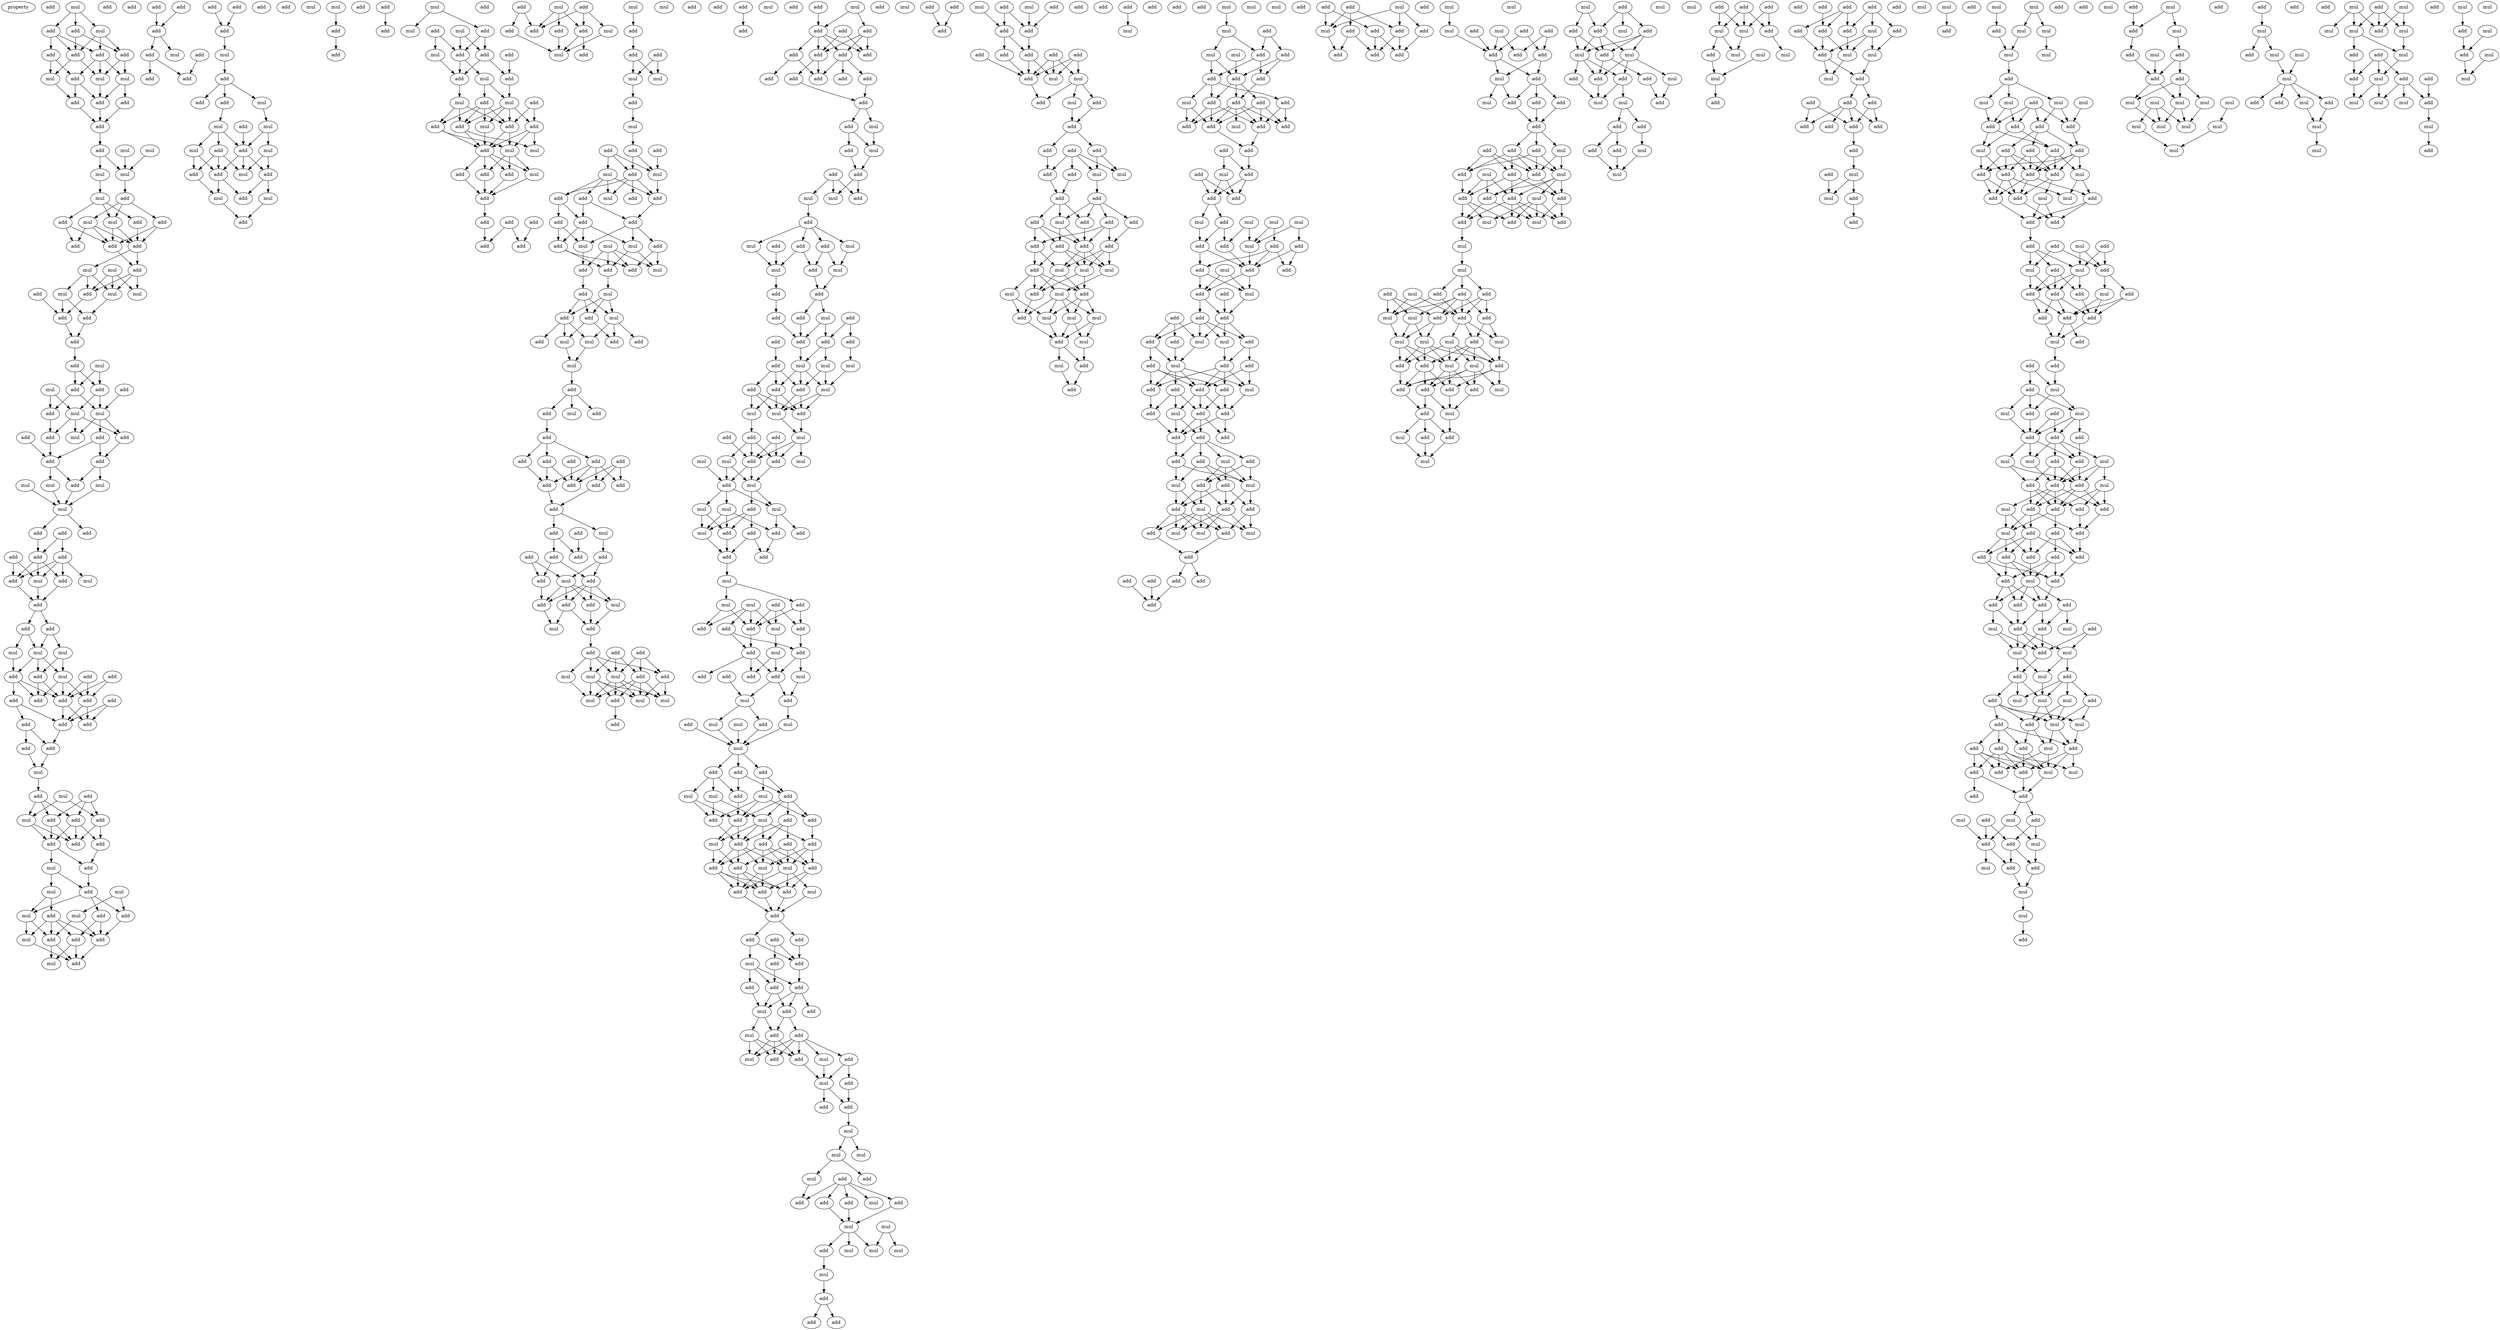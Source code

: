 digraph {
    node [fontcolor=black]
    property [mul=2,lf=1.7]
    0 [ label = add ];
    1 [ label = mul ];
    2 [ label = add ];
    3 [ label = mul ];
    4 [ label = add ];
    5 [ label = add ];
    6 [ label = add ];
    7 [ label = add ];
    8 [ label = add ];
    9 [ label = mul ];
    10 [ label = add ];
    11 [ label = mul ];
    12 [ label = mul ];
    13 [ label = add ];
    14 [ label = add ];
    15 [ label = add ];
    16 [ label = add ];
    17 [ label = mul ];
    18 [ label = mul ];
    19 [ label = add ];
    20 [ label = mul ];
    21 [ label = mul ];
    22 [ label = mul ];
    23 [ label = add ];
    24 [ label = add ];
    25 [ label = mul ];
    26 [ label = add ];
    27 [ label = add ];
    28 [ label = mul ];
    29 [ label = add ];
    30 [ label = add ];
    31 [ label = add ];
    32 [ label = add ];
    33 [ label = mul ];
    34 [ label = mul ];
    35 [ label = mul ];
    36 [ label = mul ];
    37 [ label = add ];
    38 [ label = mul ];
    39 [ label = add ];
    40 [ label = add ];
    41 [ label = add ];
    42 [ label = add ];
    43 [ label = mul ];
    44 [ label = add ];
    45 [ label = add ];
    46 [ label = add ];
    47 [ label = add ];
    48 [ label = mul ];
    49 [ label = mul ];
    50 [ label = mul ];
    51 [ label = add ];
    52 [ label = add ];
    53 [ label = add ];
    54 [ label = add ];
    55 [ label = mul ];
    56 [ label = add ];
    57 [ label = add ];
    58 [ label = add ];
    59 [ label = mul ];
    60 [ label = add ];
    61 [ label = mul ];
    62 [ label = mul ];
    63 [ label = mul ];
    64 [ label = add ];
    65 [ label = add ];
    66 [ label = add ];
    67 [ label = add ];
    68 [ label = add ];
    69 [ label = add ];
    70 [ label = add ];
    71 [ label = mul ];
    72 [ label = mul ];
    73 [ label = add ];
    74 [ label = add ];
    75 [ label = add ];
    76 [ label = add ];
    77 [ label = add ];
    78 [ label = add ];
    79 [ label = mul ];
    80 [ label = mul ];
    81 [ label = mul ];
    82 [ label = add ];
    83 [ label = add ];
    84 [ label = add ];
    85 [ label = add ];
    86 [ label = mul ];
    87 [ label = add ];
    88 [ label = add ];
    89 [ label = add ];
    90 [ label = add ];
    91 [ label = add ];
    92 [ label = add ];
    93 [ label = add ];
    94 [ label = add ];
    95 [ label = add ];
    96 [ label = add ];
    97 [ label = mul ];
    98 [ label = mul ];
    99 [ label = add ];
    100 [ label = add ];
    101 [ label = mul ];
    102 [ label = add ];
    103 [ label = add ];
    104 [ label = add ];
    105 [ label = add ];
    106 [ label = add ];
    107 [ label = add ];
    108 [ label = mul ];
    109 [ label = add ];
    110 [ label = mul ];
    111 [ label = mul ];
    112 [ label = add ];
    113 [ label = add ];
    114 [ label = add ];
    115 [ label = add ];
    116 [ label = mul ];
    117 [ label = mul ];
    118 [ label = add ];
    119 [ label = mul ];
    120 [ label = add ];
    121 [ label = add ];
    122 [ label = mul ];
    123 [ label = add ];
    124 [ label = add ];
    125 [ label = add ];
    126 [ label = add ];
    127 [ label = add ];
    128 [ label = add ];
    129 [ label = add ];
    130 [ label = add ];
    131 [ label = mul ];
    132 [ label = add ];
    133 [ label = add ];
    134 [ label = add ];
    135 [ label = mul ];
    136 [ label = add ];
    137 [ label = add ];
    138 [ label = add ];
    139 [ label = mul ];
    140 [ label = add ];
    141 [ label = mul ];
    142 [ label = mul ];
    143 [ label = mul ];
    144 [ label = add ];
    145 [ label = add ];
    146 [ label = mul ];
    147 [ label = mul ];
    148 [ label = add ];
    149 [ label = add ];
    150 [ label = add ];
    151 [ label = mul ];
    152 [ label = add ];
    153 [ label = mul ];
    154 [ label = add ];
    155 [ label = add ];
    156 [ label = add ];
    157 [ label = mul ];
    158 [ label = mul ];
    159 [ label = add ];
    160 [ label = add ];
    161 [ label = add ];
    162 [ label = add ];
    163 [ label = add ];
    164 [ label = mul ];
    165 [ label = mul ];
    166 [ label = add ];
    167 [ label = mul ];
    168 [ label = add ];
    169 [ label = add ];
    170 [ label = add ];
    171 [ label = add ];
    172 [ label = mul ];
    173 [ label = add ];
    174 [ label = add ];
    175 [ label = add ];
    176 [ label = mul ];
    177 [ label = mul ];
    178 [ label = add ];
    179 [ label = mul ];
    180 [ label = add ];
    181 [ label = mul ];
    182 [ label = add ];
    183 [ label = add ];
    184 [ label = add ];
    185 [ label = add ];
    186 [ label = add ];
    187 [ label = mul ];
    188 [ label = mul ];
    189 [ label = add ];
    190 [ label = add ];
    191 [ label = add ];
    192 [ label = mul ];
    193 [ label = add ];
    194 [ label = add ];
    195 [ label = add ];
    196 [ label = add ];
    197 [ label = add ];
    198 [ label = add ];
    199 [ label = add ];
    200 [ label = mul ];
    201 [ label = add ];
    202 [ label = add ];
    203 [ label = add ];
    204 [ label = mul ];
    205 [ label = add ];
    206 [ label = add ];
    207 [ label = mul ];
    208 [ label = add ];
    209 [ label = mul ];
    210 [ label = mul ];
    211 [ label = add ];
    212 [ label = add ];
    213 [ label = add ];
    214 [ label = mul ];
    215 [ label = mul ];
    216 [ label = add ];
    217 [ label = mul ];
    218 [ label = add ];
    219 [ label = add ];
    220 [ label = add ];
    221 [ label = add ];
    222 [ label = mul ];
    223 [ label = add ];
    224 [ label = mul ];
    225 [ label = add ];
    226 [ label = add ];
    227 [ label = mul ];
    228 [ label = add ];
    229 [ label = add ];
    230 [ label = add ];
    231 [ label = add ];
    232 [ label = add ];
    233 [ label = mul ];
    234 [ label = mul ];
    235 [ label = add ];
    236 [ label = mul ];
    237 [ label = add ];
    238 [ label = add ];
    239 [ label = mul ];
    240 [ label = add ];
    241 [ label = add ];
    242 [ label = mul ];
    243 [ label = add ];
    244 [ label = add ];
    245 [ label = add ];
    246 [ label = mul ];
    247 [ label = add ];
    248 [ label = add ];
    249 [ label = add ];
    250 [ label = mul ];
    251 [ label = mul ];
    252 [ label = mul ];
    253 [ label = add ];
    254 [ label = add ];
    255 [ label = mul ];
    256 [ label = add ];
    257 [ label = add ];
    258 [ label = add ];
    259 [ label = add ];
    260 [ label = add ];
    261 [ label = add ];
    262 [ label = add ];
    263 [ label = add ];
    264 [ label = add ];
    265 [ label = add ];
    266 [ label = add ];
    267 [ label = add ];
    268 [ label = mul ];
    269 [ label = add ];
    270 [ label = add ];
    271 [ label = add ];
    272 [ label = add ];
    273 [ label = add ];
    274 [ label = add ];
    275 [ label = mul ];
    276 [ label = add ];
    277 [ label = add ];
    278 [ label = add ];
    279 [ label = mul ];
    280 [ label = add ];
    281 [ label = add ];
    282 [ label = mul ];
    283 [ label = add ];
    284 [ label = add ];
    285 [ label = add ];
    286 [ label = add ];
    287 [ label = mul ];
    288 [ label = mul ];
    289 [ label = add ];
    290 [ label = add ];
    291 [ label = mul ];
    292 [ label = add ];
    293 [ label = mul ];
    294 [ label = mul ];
    295 [ label = mul ];
    296 [ label = add ];
    297 [ label = add ];
    298 [ label = add ];
    299 [ label = add ];
    300 [ label = mul ];
    301 [ label = add ];
    302 [ label = mul ];
    303 [ label = add ];
    304 [ label = add ];
    305 [ label = add ];
    306 [ label = add ];
    307 [ label = add ];
    308 [ label = add ];
    309 [ label = add ];
    310 [ label = add ];
    311 [ label = add ];
    312 [ label = add ];
    313 [ label = add ];
    314 [ label = add ];
    315 [ label = add ];
    316 [ label = add ];
    317 [ label = mul ];
    318 [ label = add ];
    319 [ label = add ];
    320 [ label = mul ];
    321 [ label = add ];
    322 [ label = add ];
    323 [ label = add ];
    324 [ label = mul ];
    325 [ label = mul ];
    326 [ label = add ];
    327 [ label = add ];
    328 [ label = mul ];
    329 [ label = mul ];
    330 [ label = add ];
    331 [ label = add ];
    332 [ label = add ];
    333 [ label = mul ];
    334 [ label = mul ];
    335 [ label = add ];
    336 [ label = add ];
    337 [ label = add ];
    338 [ label = mul ];
    339 [ label = add ];
    340 [ label = add ];
    341 [ label = add ];
    342 [ label = add ];
    343 [ label = add ];
    344 [ label = add ];
    345 [ label = add ];
    346 [ label = mul ];
    347 [ label = mul ];
    348 [ label = add ];
    349 [ label = mul ];
    350 [ label = add ];
    351 [ label = add ];
    352 [ label = add ];
    353 [ label = mul ];
    354 [ label = mul ];
    355 [ label = add ];
    356 [ label = mul ];
    357 [ label = add ];
    358 [ label = add ];
    359 [ label = mul ];
    360 [ label = add ];
    361 [ label = add ];
    362 [ label = mul ];
    363 [ label = add ];
    364 [ label = mul ];
    365 [ label = mul ];
    366 [ label = add ];
    367 [ label = mul ];
    368 [ label = mul ];
    369 [ label = add ];
    370 [ label = mul ];
    371 [ label = mul ];
    372 [ label = mul ];
    373 [ label = add ];
    374 [ label = add ];
    375 [ label = add ];
    376 [ label = add ];
    377 [ label = add ];
    378 [ label = add ];
    379 [ label = mul ];
    380 [ label = mul ];
    381 [ label = mul ];
    382 [ label = add ];
    383 [ label = mul ];
    384 [ label = add ];
    385 [ label = add ];
    386 [ label = add ];
    387 [ label = mul ];
    388 [ label = add ];
    389 [ label = add ];
    390 [ label = add ];
    391 [ label = add ];
    392 [ label = mul ];
    393 [ label = add ];
    394 [ label = add ];
    395 [ label = add ];
    396 [ label = mul ];
    397 [ label = add ];
    398 [ label = mul ];
    399 [ label = add ];
    400 [ label = add ];
    401 [ label = mul ];
    402 [ label = mul ];
    403 [ label = add ];
    404 [ label = mul ];
    405 [ label = mul ];
    406 [ label = add ];
    407 [ label = add ];
    408 [ label = add ];
    409 [ label = mul ];
    410 [ label = mul ];
    411 [ label = mul ];
    412 [ label = add ];
    413 [ label = add ];
    414 [ label = add ];
    415 [ label = mul ];
    416 [ label = add ];
    417 [ label = add ];
    418 [ label = add ];
    419 [ label = add ];
    420 [ label = add ];
    421 [ label = mul ];
    422 [ label = add ];
    423 [ label = add ];
    424 [ label = mul ];
    425 [ label = mul ];
    426 [ label = add ];
    427 [ label = add ];
    428 [ label = add ];
    429 [ label = add ];
    430 [ label = add ];
    431 [ label = add ];
    432 [ label = mul ];
    433 [ label = add ];
    434 [ label = add ];
    435 [ label = add ];
    436 [ label = add ];
    437 [ label = add ];
    438 [ label = add ];
    439 [ label = mul ];
    440 [ label = add ];
    441 [ label = add ];
    442 [ label = add ];
    443 [ label = mul ];
    444 [ label = add ];
    445 [ label = add ];
    446 [ label = mul ];
    447 [ label = add ];
    448 [ label = add ];
    449 [ label = add ];
    450 [ label = add ];
    451 [ label = mul ];
    452 [ label = mul ];
    453 [ label = add ];
    454 [ label = mul ];
    455 [ label = add ];
    456 [ label = add ];
    457 [ label = add ];
    458 [ label = mul ];
    459 [ label = mul ];
    460 [ label = mul ];
    461 [ label = mul ];
    462 [ label = add ];
    463 [ label = add ];
    464 [ label = add ];
    465 [ label = add ];
    466 [ label = add ];
    467 [ label = add ];
    468 [ label = mul ];
    469 [ label = mul ];
    470 [ label = mul ];
    471 [ label = add ];
    472 [ label = mul ];
    473 [ label = mul ];
    474 [ label = mul ];
    475 [ label = mul ];
    476 [ label = add ];
    477 [ label = add ];
    478 [ label = add ];
    479 [ label = add ];
    480 [ label = add ];
    481 [ label = add ];
    482 [ label = mul ];
    483 [ label = mul ];
    484 [ label = add ];
    485 [ label = add ];
    486 [ label = add ];
    487 [ label = add ];
    488 [ label = add ];
    489 [ label = add ];
    490 [ label = add ];
    491 [ label = add ];
    492 [ label = add ];
    493 [ label = add ];
    494 [ label = mul ];
    495 [ label = add ];
    496 [ label = mul ];
    497 [ label = mul ];
    498 [ label = add ];
    499 [ label = add ];
    500 [ label = add ];
    501 [ label = add ];
    502 [ label = add ];
    503 [ label = add ];
    504 [ label = mul ];
    505 [ label = add ];
    506 [ label = mul ];
    507 [ label = add ];
    508 [ label = add ];
    509 [ label = add ];
    510 [ label = add ];
    511 [ label = add ];
    512 [ label = mul ];
    513 [ label = add ];
    514 [ label = add ];
    515 [ label = add ];
    516 [ label = add ];
    517 [ label = add ];
    518 [ label = add ];
    519 [ label = add ];
    520 [ label = mul ];
    521 [ label = mul ];
    522 [ label = mul ];
    523 [ label = mul ];
    524 [ label = mul ];
    525 [ label = add ];
    526 [ label = add ];
    527 [ label = mul ];
    528 [ label = mul ];
    529 [ label = mul ];
    530 [ label = add ];
    531 [ label = mul ];
    532 [ label = add ];
    533 [ label = add ];
    534 [ label = mul ];
    535 [ label = add ];
    536 [ label = add ];
    537 [ label = add ];
    538 [ label = add ];
    539 [ label = mul ];
    540 [ label = add ];
    541 [ label = add ];
    542 [ label = mul ];
    543 [ label = add ];
    544 [ label = mul ];
    545 [ label = mul ];
    546 [ label = add ];
    547 [ label = mul ];
    548 [ label = add ];
    549 [ label = mul ];
    550 [ label = add ];
    551 [ label = add ];
    552 [ label = add ];
    553 [ label = add ];
    554 [ label = add ];
    555 [ label = mul ];
    556 [ label = add ];
    557 [ label = add ];
    558 [ label = add ];
    559 [ label = add ];
    560 [ label = mul ];
    561 [ label = add ];
    562 [ label = add ];
    563 [ label = add ];
    564 [ label = add ];
    565 [ label = mul ];
    566 [ label = add ];
    567 [ label = add ];
    568 [ label = add ];
    569 [ label = add ];
    570 [ label = mul ];
    571 [ label = mul ];
    572 [ label = mul ];
    573 [ label = mul ];
    574 [ label = add ];
    575 [ label = add ];
    576 [ label = add ];
    577 [ label = mul ];
    578 [ label = add ];
    579 [ label = add ];
    580 [ label = add ];
    581 [ label = mul ];
    582 [ label = add ];
    583 [ label = add ];
    584 [ label = add ];
    585 [ label = add ];
    586 [ label = mul ];
    587 [ label = add ];
    588 [ label = add ];
    589 [ label = add ];
    590 [ label = add ];
    591 [ label = mul ];
    592 [ label = add ];
    593 [ label = mul ];
    594 [ label = add ];
    595 [ label = add ];
    596 [ label = mul ];
    597 [ label = add ];
    598 [ label = add ];
    599 [ label = add ];
    600 [ label = add ];
    601 [ label = add ];
    602 [ label = add ];
    603 [ label = mul ];
    604 [ label = add ];
    605 [ label = add ];
    606 [ label = add ];
    607 [ label = mul ];
    608 [ label = add ];
    609 [ label = add ];
    610 [ label = add ];
    611 [ label = add ];
    612 [ label = add ];
    613 [ label = add ];
    614 [ label = mul ];
    615 [ label = add ];
    616 [ label = mul ];
    617 [ label = mul ];
    618 [ label = add ];
    619 [ label = add ];
    620 [ label = mul ];
    621 [ label = add ];
    622 [ label = add ];
    623 [ label = add ];
    624 [ label = mul ];
    625 [ label = add ];
    626 [ label = mul ];
    627 [ label = mul ];
    628 [ label = add ];
    629 [ label = add ];
    630 [ label = add ];
    631 [ label = add ];
    632 [ label = add ];
    633 [ label = mul ];
    634 [ label = add ];
    635 [ label = add ];
    636 [ label = add ];
    637 [ label = mul ];
    638 [ label = add ];
    639 [ label = mul ];
    640 [ label = add ];
    641 [ label = add ];
    642 [ label = add ];
    643 [ label = add ];
    644 [ label = add ];
    645 [ label = add ];
    646 [ label = add ];
    647 [ label = add ];
    648 [ label = mul ];
    649 [ label = add ];
    650 [ label = mul ];
    651 [ label = add ];
    652 [ label = add ];
    653 [ label = mul ];
    654 [ label = add ];
    655 [ label = add ];
    656 [ label = add ];
    657 [ label = mul ];
    658 [ label = add ];
    659 [ label = add ];
    660 [ label = mul ];
    661 [ label = add ];
    662 [ label = mul ];
    663 [ label = add ];
    664 [ label = add ];
    665 [ label = add ];
    666 [ label = mul ];
    667 [ label = add ];
    668 [ label = add ];
    669 [ label = add ];
    670 [ label = mul ];
    671 [ label = mul ];
    672 [ label = add ];
    673 [ label = add ];
    674 [ label = mul ];
    675 [ label = add ];
    676 [ label = add ];
    677 [ label = add ];
    678 [ label = add ];
    679 [ label = add ];
    680 [ label = mul ];
    681 [ label = mul ];
    682 [ label = add ];
    683 [ label = add ];
    684 [ label = mul ];
    685 [ label = mul ];
    686 [ label = mul ];
    687 [ label = add ];
    688 [ label = add ];
    689 [ label = add ];
    690 [ label = add ];
    691 [ label = add ];
    692 [ label = add ];
    693 [ label = mul ];
    694 [ label = add ];
    695 [ label = mul ];
    696 [ label = mul ];
    697 [ label = mul ];
    698 [ label = mul ];
    699 [ label = mul ];
    700 [ label = add ];
    701 [ label = add ];
    702 [ label = add ];
    703 [ label = mul ];
    704 [ label = mul ];
    705 [ label = add ];
    706 [ label = add ];
    707 [ label = add ];
    708 [ label = add ];
    709 [ label = mul ];
    710 [ label = add ];
    711 [ label = mul ];
    712 [ label = add ];
    713 [ label = add ];
    714 [ label = add ];
    715 [ label = mul ];
    716 [ label = mul ];
    717 [ label = add ];
    718 [ label = mul ];
    719 [ label = add ];
    720 [ label = add ];
    721 [ label = add ];
    722 [ label = mul ];
    723 [ label = mul ];
    724 [ label = add ];
    725 [ label = mul ];
    726 [ label = add ];
    727 [ label = add ];
    728 [ label = mul ];
    729 [ label = add ];
    730 [ label = add ];
    731 [ label = add ];
    732 [ label = mul ];
    733 [ label = mul ];
    734 [ label = add ];
    735 [ label = add ];
    736 [ label = mul ];
    737 [ label = add ];
    738 [ label = add ];
    739 [ label = mul ];
    740 [ label = mul ];
    741 [ label = mul ];
    742 [ label = add ];
    743 [ label = add ];
    744 [ label = add ];
    745 [ label = mul ];
    746 [ label = add ];
    747 [ label = mul ];
    748 [ label = mul ];
    749 [ label = add ];
    750 [ label = mul ];
    751 [ label = add ];
    752 [ label = mul ];
    753 [ label = mul ];
    754 [ label = add ];
    755 [ label = add ];
    756 [ label = add ];
    757 [ label = add ];
    758 [ label = add ];
    759 [ label = add ];
    760 [ label = mul ];
    761 [ label = add ];
    762 [ label = add ];
    763 [ label = add ];
    764 [ label = mul ];
    765 [ label = mul ];
    766 [ label = mul ];
    767 [ label = add ];
    768 [ label = add ];
    769 [ label = add ];
    770 [ label = add ];
    771 [ label = add ];
    772 [ label = add ];
    773 [ label = add ];
    774 [ label = add ];
    775 [ label = add ];
    776 [ label = add ];
    777 [ label = add ];
    778 [ label = mul ];
    779 [ label = mul ];
    780 [ label = mul ];
    781 [ label = add ];
    782 [ label = add ];
    783 [ label = mul ];
    784 [ label = add ];
    785 [ label = add ];
    786 [ label = mul ];
    787 [ label = mul ];
    788 [ label = add ];
    789 [ label = mul ];
    790 [ label = mul ];
    791 [ label = mul ];
    792 [ label = mul ];
    793 [ label = add ];
    794 [ label = mul ];
    795 [ label = mul ];
    796 [ label = mul ];
    797 [ label = mul ];
    798 [ label = add ];
    799 [ label = add ];
    800 [ label = add ];
    801 [ label = add ];
    802 [ label = add ];
    803 [ label = add ];
    804 [ label = mul ];
    805 [ label = add ];
    806 [ label = add ];
    807 [ label = add ];
    808 [ label = mul ];
    809 [ label = add ];
    810 [ label = add ];
    811 [ label = add ];
    812 [ label = add ];
    813 [ label = mul ];
    814 [ label = add ];
    815 [ label = add ];
    816 [ label = add ];
    817 [ label = mul ];
    818 [ label = add ];
    819 [ label = add ];
    820 [ label = add ];
    821 [ label = add ];
    822 [ label = add ];
    823 [ label = mul ];
    824 [ label = add ];
    825 [ label = mul ];
    826 [ label = add ];
    827 [ label = mul ];
    828 [ label = add ];
    829 [ label = add ];
    830 [ label = add ];
    831 [ label = add ];
    832 [ label = mul ];
    833 [ label = add ];
    834 [ label = add ];
    835 [ label = add ];
    836 [ label = add ];
    837 [ label = mul ];
    838 [ label = add ];
    839 [ label = add ];
    840 [ label = mul ];
    841 [ label = add ];
    842 [ label = mul ];
    843 [ label = mul ];
    844 [ label = add ];
    845 [ label = add ];
    846 [ label = add ];
    847 [ label = add ];
    848 [ label = add ];
    849 [ label = add ];
    850 [ label = mul ];
    851 [ label = mul ];
    852 [ label = mul ];
    853 [ label = add ];
    854 [ label = add ];
    855 [ label = add ];
    856 [ label = add ];
    857 [ label = mul ];
    858 [ label = add ];
    859 [ label = mul ];
    860 [ label = add ];
    861 [ label = add ];
    862 [ label = add ];
    863 [ label = add ];
    864 [ label = add ];
    865 [ label = mul ];
    866 [ label = add ];
    867 [ label = add ];
    868 [ label = add ];
    869 [ label = add ];
    870 [ label = add ];
    871 [ label = add ];
    872 [ label = add ];
    873 [ label = mul ];
    874 [ label = add ];
    875 [ label = add ];
    876 [ label = add ];
    877 [ label = add ];
    878 [ label = add ];
    879 [ label = add ];
    880 [ label = add ];
    881 [ label = mul ];
    882 [ label = mul ];
    883 [ label = add ];
    884 [ label = mul ];
    885 [ label = mul ];
    886 [ label = add ];
    887 [ label = mul ];
    888 [ label = add ];
    889 [ label = add ];
    890 [ label = mul ];
    891 [ label = add ];
    892 [ label = mul ];
    893 [ label = add ];
    894 [ label = mul ];
    895 [ label = add ];
    896 [ label = mul ];
    897 [ label = mul ];
    898 [ label = add ];
    899 [ label = add ];
    900 [ label = add ];
    901 [ label = mul ];
    902 [ label = add ];
    903 [ label = add ];
    904 [ label = add ];
    905 [ label = mul ];
    906 [ label = add ];
    907 [ label = mul ];
    908 [ label = add ];
    909 [ label = add ];
    910 [ label = add ];
    911 [ label = add ];
    912 [ label = add ];
    913 [ label = mul ];
    914 [ label = mul ];
    915 [ label = add ];
    916 [ label = mul ];
    917 [ label = add ];
    918 [ label = add ];
    919 [ label = add ];
    920 [ label = mul ];
    921 [ label = add ];
    922 [ label = mul ];
    923 [ label = mul ];
    924 [ label = add ];
    925 [ label = add ];
    926 [ label = mul ];
    927 [ label = mul ];
    928 [ label = add ];
    929 [ label = add ];
    930 [ label = mul ];
    931 [ label = mul ];
    932 [ label = add ];
    933 [ label = add ];
    934 [ label = add ];
    935 [ label = add ];
    936 [ label = mul ];
    937 [ label = mul ];
    938 [ label = mul ];
    939 [ label = mul ];
    940 [ label = mul ];
    941 [ label = mul ];
    942 [ label = mul ];
    943 [ label = mul ];
    944 [ label = mul ];
    945 [ label = mul ];
    946 [ label = add ];
    947 [ label = add ];
    948 [ label = mul ];
    949 [ label = add ];
    950 [ label = add ];
    951 [ label = add ];
    952 [ label = mul ];
    953 [ label = mul ];
    954 [ label = mul ];
    955 [ label = add ];
    956 [ label = add ];
    957 [ label = mul ];
    958 [ label = add ];
    959 [ label = mul ];
    960 [ label = mul ];
    961 [ label = add ];
    962 [ label = mul ];
    963 [ label = mul ];
    964 [ label = mul ];
    965 [ label = mul ];
    966 [ label = add ];
    967 [ label = mul ];
    968 [ label = add ];
    969 [ label = add ];
    970 [ label = mul ];
    971 [ label = add ];
    972 [ label = mul ];
    973 [ label = add ];
    974 [ label = add ];
    975 [ label = mul ];
    976 [ label = add ];
    977 [ label = mul ];
    978 [ label = add ];
    979 [ label = mul ];
    980 [ label = mul ];
    981 [ label = add ];
    982 [ label = mul ];
    983 [ label = add ];
    984 [ label = mul ];
    985 [ label = add ];
    986 [ label = mul ];
    987 [ label = mul ];
    988 [ label = mul ];
    1 -> 2 [ name = 0 ];
    1 -> 3 [ name = 1 ];
    1 -> 4 [ name = 2 ];
    2 -> 5 [ name = 3 ];
    2 -> 6 [ name = 4 ];
    2 -> 8 [ name = 5 ];
    3 -> 5 [ name = 6 ];
    3 -> 7 [ name = 7 ];
    3 -> 8 [ name = 8 ];
    4 -> 7 [ name = 9 ];
    4 -> 8 [ name = 10 ];
    5 -> 10 [ name = 11 ];
    5 -> 11 [ name = 12 ];
    5 -> 12 [ name = 13 ];
    6 -> 9 [ name = 14 ];
    6 -> 10 [ name = 15 ];
    7 -> 11 [ name = 16 ];
    7 -> 12 [ name = 17 ];
    8 -> 9 [ name = 18 ];
    8 -> 12 [ name = 19 ];
    9 -> 14 [ name = 20 ];
    10 -> 13 [ name = 21 ];
    10 -> 14 [ name = 22 ];
    11 -> 13 [ name = 23 ];
    11 -> 15 [ name = 24 ];
    12 -> 13 [ name = 25 ];
    13 -> 16 [ name = 26 ];
    14 -> 16 [ name = 27 ];
    15 -> 16 [ name = 28 ];
    16 -> 19 [ name = 29 ];
    17 -> 21 [ name = 30 ];
    18 -> 21 [ name = 31 ];
    19 -> 20 [ name = 32 ];
    19 -> 21 [ name = 33 ];
    20 -> 22 [ name = 34 ];
    21 -> 23 [ name = 35 ];
    22 -> 24 [ name = 36 ];
    22 -> 26 [ name = 37 ];
    22 -> 28 [ name = 38 ];
    23 -> 25 [ name = 39 ];
    23 -> 27 [ name = 40 ];
    23 -> 28 [ name = 41 ];
    24 -> 30 [ name = 42 ];
    24 -> 31 [ name = 43 ];
    25 -> 29 [ name = 44 ];
    25 -> 30 [ name = 45 ];
    25 -> 31 [ name = 46 ];
    26 -> 29 [ name = 47 ];
    27 -> 29 [ name = 48 ];
    27 -> 30 [ name = 49 ];
    28 -> 29 [ name = 50 ];
    28 -> 30 [ name = 51 ];
    29 -> 32 [ name = 52 ];
    29 -> 33 [ name = 53 ];
    30 -> 32 [ name = 54 ];
    32 -> 35 [ name = 55 ];
    32 -> 38 [ name = 56 ];
    32 -> 39 [ name = 57 ];
    33 -> 35 [ name = 58 ];
    33 -> 36 [ name = 59 ];
    33 -> 39 [ name = 60 ];
    34 -> 35 [ name = 61 ];
    34 -> 38 [ name = 62 ];
    34 -> 39 [ name = 63 ];
    35 -> 40 [ name = 64 ];
    36 -> 40 [ name = 65 ];
    36 -> 41 [ name = 66 ];
    37 -> 41 [ name = 67 ];
    39 -> 41 [ name = 68 ];
    40 -> 42 [ name = 69 ];
    41 -> 42 [ name = 70 ];
    42 -> 44 [ name = 71 ];
    43 -> 46 [ name = 72 ];
    43 -> 47 [ name = 73 ];
    44 -> 46 [ name = 74 ];
    44 -> 47 [ name = 75 ];
    45 -> 49 [ name = 76 ];
    46 -> 49 [ name = 77 ];
    46 -> 50 [ name = 78 ];
    47 -> 49 [ name = 79 ];
    47 -> 51 [ name = 80 ];
    48 -> 50 [ name = 81 ];
    48 -> 51 [ name = 82 ];
    49 -> 52 [ name = 83 ];
    49 -> 53 [ name = 84 ];
    49 -> 55 [ name = 85 ];
    50 -> 53 [ name = 86 ];
    50 -> 55 [ name = 87 ];
    50 -> 56 [ name = 88 ];
    51 -> 56 [ name = 89 ];
    52 -> 57 [ name = 90 ];
    52 -> 58 [ name = 91 ];
    53 -> 58 [ name = 92 ];
    54 -> 57 [ name = 93 ];
    56 -> 57 [ name = 94 ];
    57 -> 60 [ name = 95 ];
    57 -> 61 [ name = 96 ];
    58 -> 60 [ name = 97 ];
    58 -> 62 [ name = 98 ];
    59 -> 63 [ name = 99 ];
    60 -> 63 [ name = 100 ];
    61 -> 63 [ name = 101 ];
    62 -> 63 [ name = 102 ];
    63 -> 64 [ name = 103 ];
    63 -> 65 [ name = 104 ];
    64 -> 69 [ name = 105 ];
    67 -> 69 [ name = 106 ];
    67 -> 70 [ name = 107 ];
    68 -> 71 [ name = 108 ];
    68 -> 73 [ name = 109 ];
    69 -> 71 [ name = 110 ];
    69 -> 73 [ name = 111 ];
    69 -> 74 [ name = 112 ];
    70 -> 71 [ name = 113 ];
    70 -> 72 [ name = 114 ];
    70 -> 73 [ name = 115 ];
    70 -> 74 [ name = 116 ];
    71 -> 75 [ name = 117 ];
    73 -> 75 [ name = 118 ];
    74 -> 75 [ name = 119 ];
    75 -> 77 [ name = 120 ];
    75 -> 78 [ name = 121 ];
    77 -> 80 [ name = 122 ];
    77 -> 81 [ name = 123 ];
    78 -> 79 [ name = 124 ];
    78 -> 81 [ name = 125 ];
    79 -> 82 [ name = 126 ];
    79 -> 86 [ name = 127 ];
    80 -> 84 [ name = 128 ];
    81 -> 82 [ name = 129 ];
    81 -> 84 [ name = 130 ];
    81 -> 86 [ name = 131 ];
    82 -> 87 [ name = 132 ];
    82 -> 90 [ name = 133 ];
    83 -> 88 [ name = 134 ];
    83 -> 90 [ name = 135 ];
    84 -> 87 [ name = 136 ];
    84 -> 90 [ name = 137 ];
    84 -> 91 [ name = 138 ];
    85 -> 88 [ name = 139 ];
    85 -> 90 [ name = 140 ];
    86 -> 87 [ name = 141 ];
    86 -> 88 [ name = 142 ];
    86 -> 90 [ name = 143 ];
    88 -> 92 [ name = 144 ];
    88 -> 93 [ name = 145 ];
    89 -> 92 [ name = 146 ];
    89 -> 93 [ name = 147 ];
    90 -> 92 [ name = 148 ];
    90 -> 93 [ name = 149 ];
    91 -> 92 [ name = 150 ];
    91 -> 94 [ name = 151 ];
    92 -> 96 [ name = 152 ];
    94 -> 95 [ name = 153 ];
    94 -> 96 [ name = 154 ];
    95 -> 97 [ name = 155 ];
    96 -> 97 [ name = 156 ];
    97 -> 99 [ name = 157 ];
    98 -> 101 [ name = 158 ];
    98 -> 102 [ name = 159 ];
    99 -> 101 [ name = 160 ];
    99 -> 103 [ name = 161 ];
    99 -> 104 [ name = 162 ];
    100 -> 102 [ name = 163 ];
    100 -> 103 [ name = 164 ];
    100 -> 104 [ name = 165 ];
    101 -> 105 [ name = 166 ];
    101 -> 107 [ name = 167 ];
    102 -> 106 [ name = 168 ];
    102 -> 107 [ name = 169 ];
    103 -> 105 [ name = 170 ];
    103 -> 107 [ name = 171 ];
    104 -> 105 [ name = 172 ];
    104 -> 106 [ name = 173 ];
    104 -> 107 [ name = 174 ];
    105 -> 108 [ name = 175 ];
    105 -> 109 [ name = 176 ];
    106 -> 109 [ name = 177 ];
    108 -> 110 [ name = 178 ];
    108 -> 112 [ name = 179 ];
    109 -> 112 [ name = 180 ];
    110 -> 114 [ name = 181 ];
    110 -> 116 [ name = 182 ];
    111 -> 115 [ name = 183 ];
    111 -> 117 [ name = 184 ];
    112 -> 113 [ name = 185 ];
    112 -> 115 [ name = 186 ];
    112 -> 116 [ name = 187 ];
    113 -> 118 [ name = 188 ];
    113 -> 121 [ name = 189 ];
    114 -> 118 [ name = 190 ];
    114 -> 119 [ name = 191 ];
    114 -> 120 [ name = 192 ];
    114 -> 121 [ name = 193 ];
    115 -> 121 [ name = 194 ];
    116 -> 119 [ name = 195 ];
    116 -> 120 [ name = 196 ];
    117 -> 120 [ name = 197 ];
    117 -> 121 [ name = 198 ];
    118 -> 122 [ name = 199 ];
    118 -> 123 [ name = 200 ];
    119 -> 123 [ name = 201 ];
    120 -> 122 [ name = 202 ];
    120 -> 123 [ name = 203 ];
    121 -> 123 [ name = 204 ];
    124 -> 126 [ name = 205 ];
    125 -> 126 [ name = 206 ];
    126 -> 129 [ name = 207 ];
    126 -> 131 [ name = 208 ];
    127 -> 134 [ name = 209 ];
    128 -> 132 [ name = 210 ];
    129 -> 132 [ name = 211 ];
    129 -> 133 [ name = 212 ];
    130 -> 134 [ name = 213 ];
    134 -> 135 [ name = 214 ];
    135 -> 136 [ name = 215 ];
    136 -> 137 [ name = 216 ];
    136 -> 138 [ name = 217 ];
    136 -> 139 [ name = 218 ];
    138 -> 142 [ name = 219 ];
    139 -> 141 [ name = 220 ];
    140 -> 145 [ name = 221 ];
    141 -> 143 [ name = 222 ];
    141 -> 145 [ name = 223 ];
    142 -> 144 [ name = 224 ];
    142 -> 145 [ name = 225 ];
    142 -> 146 [ name = 226 ];
    143 -> 147 [ name = 227 ];
    143 -> 150 [ name = 228 ];
    144 -> 147 [ name = 229 ];
    144 -> 148 [ name = 230 ];
    144 -> 149 [ name = 231 ];
    145 -> 147 [ name = 232 ];
    145 -> 149 [ name = 233 ];
    145 -> 150 [ name = 234 ];
    146 -> 148 [ name = 235 ];
    146 -> 149 [ name = 236 ];
    148 -> 153 [ name = 237 ];
    149 -> 152 [ name = 238 ];
    149 -> 153 [ name = 239 ];
    150 -> 151 [ name = 240 ];
    150 -> 152 [ name = 241 ];
    151 -> 154 [ name = 242 ];
    153 -> 154 [ name = 243 ];
    158 -> 159 [ name = 244 ];
    159 -> 162 [ name = 245 ];
    161 -> 163 [ name = 246 ];
    164 -> 165 [ name = 247 ];
    164 -> 168 [ name = 248 ];
    167 -> 171 [ name = 249 ];
    167 -> 173 [ name = 250 ];
    168 -> 171 [ name = 251 ];
    168 -> 173 [ name = 252 ];
    169 -> 171 [ name = 253 ];
    169 -> 172 [ name = 254 ];
    170 -> 175 [ name = 255 ];
    171 -> 174 [ name = 256 ];
    171 -> 176 [ name = 257 ];
    172 -> 174 [ name = 258 ];
    173 -> 174 [ name = 259 ];
    173 -> 175 [ name = 260 ];
    174 -> 177 [ name = 261 ];
    175 -> 179 [ name = 262 ];
    176 -> 179 [ name = 263 ];
    176 -> 180 [ name = 264 ];
    177 -> 182 [ name = 265 ];
    177 -> 183 [ name = 266 ];
    177 -> 185 [ name = 267 ];
    178 -> 183 [ name = 268 ];
    178 -> 184 [ name = 269 ];
    179 -> 181 [ name = 270 ];
    179 -> 183 [ name = 271 ];
    179 -> 184 [ name = 272 ];
    179 -> 185 [ name = 273 ];
    180 -> 181 [ name = 274 ];
    180 -> 182 [ name = 275 ];
    180 -> 183 [ name = 276 ];
    180 -> 185 [ name = 277 ];
    181 -> 186 [ name = 278 ];
    182 -> 186 [ name = 279 ];
    182 -> 187 [ name = 280 ];
    183 -> 186 [ name = 281 ];
    183 -> 187 [ name = 282 ];
    184 -> 186 [ name = 283 ];
    184 -> 187 [ name = 284 ];
    184 -> 188 [ name = 285 ];
    185 -> 186 [ name = 286 ];
    185 -> 188 [ name = 287 ];
    186 -> 189 [ name = 288 ];
    186 -> 190 [ name = 289 ];
    186 -> 191 [ name = 290 ];
    186 -> 192 [ name = 291 ];
    187 -> 189 [ name = 292 ];
    187 -> 191 [ name = 293 ];
    187 -> 192 [ name = 294 ];
    189 -> 193 [ name = 295 ];
    190 -> 193 [ name = 296 ];
    191 -> 193 [ name = 297 ];
    192 -> 193 [ name = 298 ];
    193 -> 195 [ name = 299 ];
    194 -> 197 [ name = 300 ];
    194 -> 198 [ name = 301 ];
    195 -> 198 [ name = 302 ];
    196 -> 197 [ name = 303 ];
    199 -> 205 [ name = 304 ];
    199 -> 206 [ name = 305 ];
    200 -> 202 [ name = 306 ];
    200 -> 203 [ name = 307 ];
    200 -> 206 [ name = 308 ];
    201 -> 202 [ name = 309 ];
    201 -> 204 [ name = 310 ];
    201 -> 206 [ name = 311 ];
    202 -> 207 [ name = 312 ];
    202 -> 208 [ name = 313 ];
    203 -> 207 [ name = 314 ];
    204 -> 207 [ name = 315 ];
    205 -> 207 [ name = 316 ];
    209 -> 211 [ name = 317 ];
    211 -> 212 [ name = 318 ];
    212 -> 214 [ name = 319 ];
    212 -> 215 [ name = 320 ];
    213 -> 214 [ name = 321 ];
    213 -> 215 [ name = 322 ];
    214 -> 216 [ name = 323 ];
    216 -> 217 [ name = 324 ];
    217 -> 218 [ name = 325 ];
    218 -> 222 [ name = 326 ];
    218 -> 223 [ name = 327 ];
    219 -> 222 [ name = 328 ];
    219 -> 223 [ name = 329 ];
    219 -> 224 [ name = 330 ];
    221 -> 222 [ name = 331 ];
    222 -> 229 [ name = 332 ];
    223 -> 225 [ name = 333 ];
    223 -> 226 [ name = 334 ];
    223 -> 227 [ name = 335 ];
    223 -> 229 [ name = 336 ];
    224 -> 226 [ name = 337 ];
    224 -> 227 [ name = 338 ];
    224 -> 228 [ name = 339 ];
    224 -> 229 [ name = 340 ];
    226 -> 231 [ name = 341 ];
    226 -> 232 [ name = 342 ];
    228 -> 230 [ name = 343 ];
    228 -> 231 [ name = 344 ];
    229 -> 230 [ name = 345 ];
    230 -> 233 [ name = 346 ];
    230 -> 234 [ name = 347 ];
    230 -> 235 [ name = 348 ];
    231 -> 233 [ name = 349 ];
    231 -> 234 [ name = 350 ];
    231 -> 237 [ name = 351 ];
    232 -> 234 [ name = 352 ];
    232 -> 237 [ name = 353 ];
    233 -> 238 [ name = 354 ];
    233 -> 239 [ name = 355 ];
    234 -> 241 [ name = 356 ];
    235 -> 239 [ name = 357 ];
    235 -> 240 [ name = 358 ];
    236 -> 238 [ name = 359 ];
    236 -> 239 [ name = 360 ];
    236 -> 240 [ name = 361 ];
    236 -> 241 [ name = 362 ];
    237 -> 238 [ name = 363 ];
    237 -> 240 [ name = 364 ];
    238 -> 242 [ name = 365 ];
    241 -> 243 [ name = 366 ];
    242 -> 244 [ name = 367 ];
    242 -> 245 [ name = 368 ];
    242 -> 246 [ name = 369 ];
    243 -> 244 [ name = 370 ];
    243 -> 245 [ name = 371 ];
    243 -> 246 [ name = 372 ];
    244 -> 249 [ name = 373 ];
    244 -> 250 [ name = 374 ];
    244 -> 251 [ name = 375 ];
    245 -> 248 [ name = 376 ];
    245 -> 251 [ name = 377 ];
    246 -> 247 [ name = 378 ];
    246 -> 248 [ name = 379 ];
    246 -> 250 [ name = 380 ];
    250 -> 252 [ name = 381 ];
    251 -> 252 [ name = 382 ];
    252 -> 253 [ name = 383 ];
    253 -> 254 [ name = 384 ];
    253 -> 255 [ name = 385 ];
    253 -> 256 [ name = 386 ];
    254 -> 257 [ name = 387 ];
    257 -> 259 [ name = 388 ];
    257 -> 261 [ name = 389 ];
    257 -> 262 [ name = 390 ];
    258 -> 266 [ name = 391 ];
    259 -> 264 [ name = 392 ];
    260 -> 263 [ name = 393 ];
    260 -> 265 [ name = 394 ];
    260 -> 266 [ name = 395 ];
    261 -> 263 [ name = 396 ];
    261 -> 264 [ name = 397 ];
    261 -> 265 [ name = 398 ];
    261 -> 266 [ name = 399 ];
    262 -> 264 [ name = 400 ];
    262 -> 266 [ name = 401 ];
    264 -> 267 [ name = 402 ];
    265 -> 267 [ name = 403 ];
    267 -> 268 [ name = 404 ];
    267 -> 269 [ name = 405 ];
    268 -> 273 [ name = 406 ];
    269 -> 271 [ name = 407 ];
    269 -> 274 [ name = 408 ];
    270 -> 271 [ name = 409 ];
    272 -> 275 [ name = 410 ];
    272 -> 276 [ name = 411 ];
    273 -> 275 [ name = 412 ];
    273 -> 277 [ name = 413 ];
    274 -> 276 [ name = 414 ];
    274 -> 277 [ name = 415 ];
    275 -> 278 [ name = 416 ];
    275 -> 279 [ name = 417 ];
    275 -> 280 [ name = 418 ];
    275 -> 281 [ name = 419 ];
    276 -> 281 [ name = 420 ];
    277 -> 278 [ name = 421 ];
    277 -> 279 [ name = 422 ];
    277 -> 280 [ name = 423 ];
    277 -> 281 [ name = 424 ];
    278 -> 282 [ name = 425 ];
    278 -> 283 [ name = 426 ];
    279 -> 283 [ name = 427 ];
    280 -> 283 [ name = 428 ];
    281 -> 282 [ name = 429 ];
    283 -> 286 [ name = 430 ];
    284 -> 288 [ name = 431 ];
    284 -> 289 [ name = 432 ];
    284 -> 290 [ name = 433 ];
    285 -> 288 [ name = 434 ];
    285 -> 290 [ name = 435 ];
    285 -> 291 [ name = 436 ];
    286 -> 287 [ name = 437 ];
    286 -> 288 [ name = 438 ];
    286 -> 289 [ name = 439 ];
    286 -> 291 [ name = 440 ];
    287 -> 294 [ name = 441 ];
    288 -> 292 [ name = 442 ];
    288 -> 293 [ name = 443 ];
    288 -> 294 [ name = 444 ];
    288 -> 295 [ name = 445 ];
    289 -> 293 [ name = 446 ];
    289 -> 295 [ name = 447 ];
    290 -> 292 [ name = 448 ];
    290 -> 293 [ name = 449 ];
    290 -> 294 [ name = 450 ];
    290 -> 295 [ name = 451 ];
    291 -> 292 [ name = 452 ];
    291 -> 293 [ name = 453 ];
    291 -> 294 [ name = 454 ];
    291 -> 295 [ name = 455 ];
    292 -> 296 [ name = 456 ];
    298 -> 299 [ name = 457 ];
    302 -> 305 [ name = 458 ];
    302 -> 306 [ name = 459 ];
    303 -> 305 [ name = 460 ];
    304 -> 307 [ name = 461 ];
    304 -> 309 [ name = 462 ];
    305 -> 307 [ name = 463 ];
    305 -> 308 [ name = 464 ];
    305 -> 309 [ name = 465 ];
    305 -> 310 [ name = 466 ];
    306 -> 307 [ name = 467 ];
    306 -> 309 [ name = 468 ];
    306 -> 310 [ name = 469 ];
    308 -> 311 [ name = 470 ];
    308 -> 315 [ name = 471 ];
    309 -> 311 [ name = 472 ];
    309 -> 313 [ name = 473 ];
    310 -> 311 [ name = 474 ];
    310 -> 312 [ name = 475 ];
    310 -> 314 [ name = 476 ];
    312 -> 316 [ name = 477 ];
    313 -> 316 [ name = 478 ];
    316 -> 317 [ name = 479 ];
    316 -> 318 [ name = 480 ];
    317 -> 320 [ name = 481 ];
    318 -> 319 [ name = 482 ];
    318 -> 320 [ name = 483 ];
    319 -> 322 [ name = 484 ];
    320 -> 322 [ name = 485 ];
    321 -> 324 [ name = 486 ];
    321 -> 325 [ name = 487 ];
    321 -> 326 [ name = 488 ];
    322 -> 324 [ name = 489 ];
    322 -> 326 [ name = 490 ];
    325 -> 327 [ name = 491 ];
    327 -> 328 [ name = 492 ];
    327 -> 329 [ name = 493 ];
    327 -> 330 [ name = 494 ];
    327 -> 332 [ name = 495 ];
    328 -> 333 [ name = 496 ];
    329 -> 334 [ name = 497 ];
    330 -> 333 [ name = 498 ];
    330 -> 335 [ name = 499 ];
    331 -> 334 [ name = 500 ];
    332 -> 334 [ name = 501 ];
    332 -> 335 [ name = 502 ];
    333 -> 336 [ name = 503 ];
    334 -> 337 [ name = 504 ];
    335 -> 336 [ name = 505 ];
    336 -> 338 [ name = 506 ];
    336 -> 340 [ name = 507 ];
    337 -> 341 [ name = 508 ];
    338 -> 344 [ name = 509 ];
    338 -> 345 [ name = 510 ];
    339 -> 342 [ name = 511 ];
    339 -> 345 [ name = 512 ];
    340 -> 344 [ name = 513 ];
    341 -> 344 [ name = 514 ];
    342 -> 346 [ name = 515 ];
    343 -> 348 [ name = 516 ];
    344 -> 349 [ name = 517 ];
    345 -> 347 [ name = 518 ];
    345 -> 349 [ name = 519 ];
    346 -> 353 [ name = 520 ];
    347 -> 352 [ name = 521 ];
    347 -> 353 [ name = 522 ];
    348 -> 350 [ name = 523 ];
    348 -> 351 [ name = 524 ];
    348 -> 352 [ name = 525 ];
    349 -> 350 [ name = 526 ];
    349 -> 352 [ name = 527 ];
    349 -> 353 [ name = 528 ];
    350 -> 354 [ name = 529 ];
    350 -> 355 [ name = 530 ];
    350 -> 356 [ name = 531 ];
    351 -> 354 [ name = 532 ];
    351 -> 355 [ name = 533 ];
    351 -> 356 [ name = 534 ];
    352 -> 354 [ name = 535 ];
    352 -> 355 [ name = 536 ];
    353 -> 354 [ name = 537 ];
    353 -> 355 [ name = 538 ];
    354 -> 359 [ name = 539 ];
    355 -> 359 [ name = 540 ];
    356 -> 360 [ name = 541 ];
    357 -> 361 [ name = 542 ];
    357 -> 363 [ name = 543 ];
    358 -> 361 [ name = 544 ];
    359 -> 361 [ name = 545 ];
    359 -> 363 [ name = 546 ];
    359 -> 364 [ name = 547 ];
    360 -> 361 [ name = 548 ];
    360 -> 362 [ name = 549 ];
    360 -> 363 [ name = 550 ];
    361 -> 366 [ name = 551 ];
    361 -> 367 [ name = 552 ];
    362 -> 366 [ name = 553 ];
    362 -> 367 [ name = 554 ];
    363 -> 367 [ name = 555 ];
    365 -> 366 [ name = 556 ];
    366 -> 368 [ name = 557 ];
    366 -> 370 [ name = 558 ];
    366 -> 371 [ name = 559 ];
    367 -> 369 [ name = 560 ];
    367 -> 371 [ name = 561 ];
    368 -> 372 [ name = 562 ];
    368 -> 375 [ name = 563 ];
    369 -> 372 [ name = 564 ];
    369 -> 373 [ name = 565 ];
    369 -> 375 [ name = 566 ];
    370 -> 372 [ name = 567 ];
    370 -> 374 [ name = 568 ];
    370 -> 375 [ name = 569 ];
    371 -> 374 [ name = 570 ];
    371 -> 376 [ name = 571 ];
    372 -> 377 [ name = 572 ];
    373 -> 377 [ name = 573 ];
    373 -> 378 [ name = 574 ];
    374 -> 378 [ name = 575 ];
    375 -> 377 [ name = 576 ];
    377 -> 379 [ name = 577 ];
    379 -> 381 [ name = 578 ];
    379 -> 384 [ name = 579 ];
    380 -> 385 [ name = 580 ];
    380 -> 386 [ name = 581 ];
    380 -> 387 [ name = 582 ];
    380 -> 388 [ name = 583 ];
    381 -> 385 [ name = 584 ];
    381 -> 386 [ name = 585 ];
    382 -> 385 [ name = 586 ];
    382 -> 387 [ name = 587 ];
    382 -> 389 [ name = 588 ];
    384 -> 385 [ name = 589 ];
    384 -> 389 [ name = 590 ];
    385 -> 390 [ name = 591 ];
    387 -> 392 [ name = 592 ];
    388 -> 390 [ name = 593 ];
    388 -> 391 [ name = 594 ];
    389 -> 391 [ name = 595 ];
    390 -> 393 [ name = 596 ];
    390 -> 394 [ name = 597 ];
    390 -> 397 [ name = 598 ];
    391 -> 394 [ name = 599 ];
    391 -> 396 [ name = 600 ];
    392 -> 393 [ name = 601 ];
    392 -> 394 [ name = 602 ];
    394 -> 398 [ name = 603 ];
    394 -> 399 [ name = 604 ];
    395 -> 398 [ name = 605 ];
    396 -> 399 [ name = 606 ];
    398 -> 403 [ name = 607 ];
    398 -> 404 [ name = 608 ];
    399 -> 401 [ name = 609 ];
    400 -> 405 [ name = 610 ];
    401 -> 405 [ name = 611 ];
    402 -> 405 [ name = 612 ];
    403 -> 405 [ name = 613 ];
    404 -> 405 [ name = 614 ];
    405 -> 406 [ name = 615 ];
    405 -> 407 [ name = 616 ];
    405 -> 408 [ name = 617 ];
    406 -> 410 [ name = 618 ];
    406 -> 411 [ name = 619 ];
    406 -> 412 [ name = 620 ];
    407 -> 412 [ name = 621 ];
    407 -> 413 [ name = 622 ];
    408 -> 409 [ name = 623 ];
    408 -> 413 [ name = 624 ];
    409 -> 414 [ name = 625 ];
    409 -> 417 [ name = 626 ];
    409 -> 418 [ name = 627 ];
    410 -> 415 [ name = 628 ];
    410 -> 418 [ name = 629 ];
    411 -> 414 [ name = 630 ];
    411 -> 418 [ name = 631 ];
    412 -> 414 [ name = 632 ];
    413 -> 414 [ name = 633 ];
    413 -> 415 [ name = 634 ];
    413 -> 416 [ name = 635 ];
    413 -> 417 [ name = 636 ];
    414 -> 421 [ name = 637 ];
    414 -> 422 [ name = 638 ];
    415 -> 420 [ name = 639 ];
    415 -> 421 [ name = 640 ];
    415 -> 422 [ name = 641 ];
    415 -> 423 [ name = 642 ];
    416 -> 419 [ name = 643 ];
    416 -> 422 [ name = 644 ];
    416 -> 423 [ name = 645 ];
    417 -> 420 [ name = 646 ];
    418 -> 422 [ name = 647 ];
    419 -> 424 [ name = 648 ];
    419 -> 426 [ name = 649 ];
    419 -> 428 [ name = 650 ];
    420 -> 424 [ name = 651 ];
    420 -> 425 [ name = 652 ];
    420 -> 426 [ name = 653 ];
    421 -> 427 [ name = 654 ];
    421 -> 428 [ name = 655 ];
    422 -> 424 [ name = 656 ];
    422 -> 425 [ name = 657 ];
    422 -> 427 [ name = 658 ];
    422 -> 428 [ name = 659 ];
    423 -> 424 [ name = 660 ];
    423 -> 425 [ name = 661 ];
    423 -> 426 [ name = 662 ];
    423 -> 427 [ name = 663 ];
    424 -> 430 [ name = 664 ];
    424 -> 431 [ name = 665 ];
    424 -> 432 [ name = 666 ];
    425 -> 429 [ name = 667 ];
    425 -> 431 [ name = 668 ];
    426 -> 429 [ name = 669 ];
    426 -> 430 [ name = 670 ];
    427 -> 429 [ name = 671 ];
    427 -> 430 [ name = 672 ];
    427 -> 431 [ name = 673 ];
    428 -> 429 [ name = 674 ];
    428 -> 430 [ name = 675 ];
    428 -> 431 [ name = 676 ];
    429 -> 433 [ name = 677 ];
    430 -> 433 [ name = 678 ];
    431 -> 433 [ name = 679 ];
    432 -> 433 [ name = 680 ];
    433 -> 434 [ name = 681 ];
    433 -> 436 [ name = 682 ];
    434 -> 438 [ name = 683 ];
    435 -> 437 [ name = 684 ];
    435 -> 438 [ name = 685 ];
    436 -> 438 [ name = 686 ];
    436 -> 439 [ name = 687 ];
    437 -> 441 [ name = 688 ];
    438 -> 440 [ name = 689 ];
    439 -> 440 [ name = 690 ];
    439 -> 441 [ name = 691 ];
    439 -> 442 [ name = 692 ];
    440 -> 443 [ name = 693 ];
    440 -> 444 [ name = 694 ];
    440 -> 445 [ name = 695 ];
    441 -> 443 [ name = 696 ];
    441 -> 444 [ name = 697 ];
    442 -> 443 [ name = 698 ];
    443 -> 446 [ name = 699 ];
    443 -> 448 [ name = 700 ];
    444 -> 447 [ name = 701 ];
    444 -> 448 [ name = 702 ];
    446 -> 450 [ name = 703 ];
    446 -> 452 [ name = 704 ];
    446 -> 453 [ name = 705 ];
    447 -> 449 [ name = 706 ];
    447 -> 450 [ name = 707 ];
    447 -> 451 [ name = 708 ];
    447 -> 452 [ name = 709 ];
    447 -> 453 [ name = 710 ];
    448 -> 450 [ name = 711 ];
    448 -> 452 [ name = 712 ];
    448 -> 453 [ name = 713 ];
    449 -> 454 [ name = 714 ];
    449 -> 455 [ name = 715 ];
    450 -> 454 [ name = 716 ];
    451 -> 454 [ name = 717 ];
    454 -> 456 [ name = 718 ];
    454 -> 457 [ name = 719 ];
    455 -> 457 [ name = 720 ];
    457 -> 458 [ name = 721 ];
    458 -> 459 [ name = 722 ];
    458 -> 460 [ name = 723 ];
    459 -> 461 [ name = 724 ];
    459 -> 463 [ name = 725 ];
    461 -> 467 [ name = 726 ];
    462 -> 464 [ name = 727 ];
    462 -> 465 [ name = 728 ];
    462 -> 466 [ name = 729 ];
    462 -> 467 [ name = 730 ];
    462 -> 468 [ name = 731 ];
    464 -> 470 [ name = 732 ];
    465 -> 470 [ name = 733 ];
    466 -> 470 [ name = 734 ];
    469 -> 473 [ name = 735 ];
    469 -> 474 [ name = 736 ];
    470 -> 471 [ name = 737 ];
    470 -> 472 [ name = 738 ];
    470 -> 473 [ name = 739 ];
    471 -> 475 [ name = 740 ];
    475 -> 476 [ name = 741 ];
    476 -> 479 [ name = 742 ];
    476 -> 480 [ name = 743 ];
    477 -> 481 [ name = 744 ];
    478 -> 481 [ name = 745 ];
    482 -> 488 [ name = 746 ];
    483 -> 487 [ name = 747 ];
    484 -> 487 [ name = 748 ];
    485 -> 487 [ name = 749 ];
    485 -> 488 [ name = 750 ];
    487 -> 492 [ name = 751 ];
    488 -> 489 [ name = 752 ];
    488 -> 492 [ name = 753 ];
    489 -> 495 [ name = 754 ];
    490 -> 494 [ name = 755 ];
    490 -> 495 [ name = 756 ];
    490 -> 496 [ name = 757 ];
    491 -> 495 [ name = 758 ];
    492 -> 494 [ name = 759 ];
    492 -> 495 [ name = 760 ];
    493 -> 494 [ name = 761 ];
    493 -> 495 [ name = 762 ];
    493 -> 496 [ name = 763 ];
    495 -> 499 [ name = 764 ];
    496 -> 497 [ name = 765 ];
    496 -> 498 [ name = 766 ];
    496 -> 499 [ name = 767 ];
    497 -> 500 [ name = 768 ];
    498 -> 500 [ name = 769 ];
    500 -> 501 [ name = 770 ];
    500 -> 503 [ name = 771 ];
    501 -> 504 [ name = 772 ];
    501 -> 506 [ name = 773 ];
    502 -> 504 [ name = 774 ];
    502 -> 505 [ name = 775 ];
    502 -> 506 [ name = 776 ];
    502 -> 507 [ name = 777 ];
    503 -> 507 [ name = 778 ];
    505 -> 508 [ name = 779 ];
    506 -> 509 [ name = 780 ];
    507 -> 508 [ name = 781 ];
    508 -> 511 [ name = 782 ];
    508 -> 512 [ name = 783 ];
    508 -> 514 [ name = 784 ];
    509 -> 510 [ name = 785 ];
    509 -> 512 [ name = 786 ];
    509 -> 513 [ name = 787 ];
    509 -> 514 [ name = 788 ];
    510 -> 518 [ name = 789 ];
    511 -> 515 [ name = 790 ];
    511 -> 516 [ name = 791 ];
    511 -> 517 [ name = 792 ];
    512 -> 516 [ name = 793 ];
    512 -> 517 [ name = 794 ];
    513 -> 515 [ name = 795 ];
    513 -> 516 [ name = 796 ];
    513 -> 518 [ name = 797 ];
    514 -> 516 [ name = 798 ];
    515 -> 519 [ name = 799 ];
    515 -> 521 [ name = 800 ];
    516 -> 520 [ name = 801 ];
    516 -> 521 [ name = 802 ];
    516 -> 522 [ name = 803 ];
    517 -> 519 [ name = 804 ];
    517 -> 520 [ name = 805 ];
    517 -> 522 [ name = 806 ];
    518 -> 520 [ name = 807 ];
    518 -> 521 [ name = 808 ];
    518 -> 522 [ name = 809 ];
    519 -> 523 [ name = 810 ];
    519 -> 524 [ name = 811 ];
    519 -> 525 [ name = 812 ];
    519 -> 526 [ name = 813 ];
    520 -> 525 [ name = 814 ];
    520 -> 526 [ name = 815 ];
    521 -> 525 [ name = 816 ];
    521 -> 526 [ name = 817 ];
    522 -> 523 [ name = 818 ];
    523 -> 527 [ name = 819 ];
    523 -> 528 [ name = 820 ];
    523 -> 529 [ name = 821 ];
    523 -> 530 [ name = 822 ];
    524 -> 529 [ name = 823 ];
    524 -> 530 [ name = 824 ];
    525 -> 527 [ name = 825 ];
    525 -> 528 [ name = 826 ];
    525 -> 529 [ name = 827 ];
    526 -> 530 [ name = 828 ];
    527 -> 531 [ name = 829 ];
    527 -> 532 [ name = 830 ];
    528 -> 531 [ name = 831 ];
    528 -> 532 [ name = 832 ];
    529 -> 532 [ name = 833 ];
    530 -> 532 [ name = 834 ];
    531 -> 533 [ name = 835 ];
    532 -> 533 [ name = 836 ];
    532 -> 534 [ name = 837 ];
    533 -> 536 [ name = 838 ];
    534 -> 536 [ name = 839 ];
    537 -> 539 [ name = 840 ];
    542 -> 544 [ name = 841 ];
    543 -> 546 [ name = 842 ];
    543 -> 548 [ name = 843 ];
    544 -> 545 [ name = 844 ];
    544 -> 548 [ name = 845 ];
    545 -> 550 [ name = 846 ];
    545 -> 552 [ name = 847 ];
    546 -> 551 [ name = 848 ];
    546 -> 552 [ name = 849 ];
    548 -> 550 [ name = 850 ];
    548 -> 551 [ name = 851 ];
    549 -> 552 [ name = 852 ];
    550 -> 553 [ name = 853 ];
    550 -> 555 [ name = 854 ];
    550 -> 556 [ name = 855 ];
    551 -> 554 [ name = 856 ];
    552 -> 553 [ name = 857 ];
    552 -> 554 [ name = 858 ];
    552 -> 557 [ name = 859 ];
    553 -> 558 [ name = 860 ];
    553 -> 559 [ name = 861 ];
    553 -> 561 [ name = 862 ];
    554 -> 558 [ name = 863 ];
    554 -> 559 [ name = 864 ];
    554 -> 560 [ name = 865 ];
    554 -> 561 [ name = 866 ];
    554 -> 562 [ name = 867 ];
    555 -> 558 [ name = 868 ];
    555 -> 561 [ name = 869 ];
    556 -> 559 [ name = 870 ];
    556 -> 562 [ name = 871 ];
    557 -> 558 [ name = 872 ];
    557 -> 559 [ name = 873 ];
    557 -> 562 [ name = 874 ];
    558 -> 564 [ name = 875 ];
    559 -> 564 [ name = 876 ];
    563 -> 565 [ name = 877 ];
    563 -> 567 [ name = 878 ];
    564 -> 567 [ name = 879 ];
    565 -> 568 [ name = 880 ];
    565 -> 569 [ name = 881 ];
    566 -> 568 [ name = 882 ];
    566 -> 569 [ name = 883 ];
    567 -> 568 [ name = 884 ];
    567 -> 569 [ name = 885 ];
    568 -> 573 [ name = 886 ];
    568 -> 574 [ name = 887 ];
    570 -> 577 [ name = 888 ];
    570 -> 578 [ name = 889 ];
    571 -> 576 [ name = 890 ];
    571 -> 577 [ name = 891 ];
    572 -> 577 [ name = 892 ];
    572 -> 579 [ name = 893 ];
    573 -> 575 [ name = 894 ];
    574 -> 575 [ name = 895 ];
    574 -> 579 [ name = 896 ];
    575 -> 580 [ name = 897 ];
    575 -> 582 [ name = 898 ];
    576 -> 580 [ name = 899 ];
    576 -> 583 [ name = 900 ];
    577 -> 580 [ name = 901 ];
    578 -> 580 [ name = 902 ];
    578 -> 582 [ name = 903 ];
    578 -> 583 [ name = 904 ];
    579 -> 580 [ name = 905 ];
    580 -> 584 [ name = 906 ];
    580 -> 586 [ name = 907 ];
    581 -> 584 [ name = 908 ];
    581 -> 586 [ name = 909 ];
    582 -> 584 [ name = 910 ];
    582 -> 586 [ name = 911 ];
    584 -> 588 [ name = 912 ];
    584 -> 589 [ name = 913 ];
    585 -> 589 [ name = 914 ];
    586 -> 589 [ name = 915 ];
    587 -> 590 [ name = 916 ];
    587 -> 591 [ name = 917 ];
    587 -> 594 [ name = 918 ];
    588 -> 591 [ name = 919 ];
    588 -> 592 [ name = 920 ];
    588 -> 593 [ name = 921 ];
    588 -> 594 [ name = 922 ];
    589 -> 591 [ name = 923 ];
    589 -> 592 [ name = 924 ];
    589 -> 593 [ name = 925 ];
    590 -> 596 [ name = 926 ];
    591 -> 596 [ name = 927 ];
    592 -> 595 [ name = 928 ];
    592 -> 598 [ name = 929 ];
    593 -> 598 [ name = 930 ];
    594 -> 596 [ name = 931 ];
    594 -> 597 [ name = 932 ];
    595 -> 601 [ name = 933 ];
    595 -> 603 [ name = 934 ];
    596 -> 599 [ name = 935 ];
    596 -> 601 [ name = 936 ];
    596 -> 602 [ name = 937 ];
    596 -> 603 [ name = 938 ];
    597 -> 600 [ name = 939 ];
    597 -> 601 [ name = 940 ];
    597 -> 602 [ name = 941 ];
    598 -> 600 [ name = 942 ];
    598 -> 601 [ name = 943 ];
    598 -> 602 [ name = 944 ];
    598 -> 603 [ name = 945 ];
    599 -> 604 [ name = 946 ];
    599 -> 606 [ name = 947 ];
    599 -> 607 [ name = 948 ];
    600 -> 605 [ name = 949 ];
    600 -> 606 [ name = 950 ];
    601 -> 605 [ name = 951 ];
    601 -> 606 [ name = 952 ];
    601 -> 607 [ name = 953 ];
    602 -> 604 [ name = 954 ];
    603 -> 605 [ name = 955 ];
    604 -> 608 [ name = 956 ];
    605 -> 608 [ name = 957 ];
    605 -> 609 [ name = 958 ];
    606 -> 608 [ name = 959 ];
    606 -> 609 [ name = 960 ];
    606 -> 610 [ name = 961 ];
    607 -> 608 [ name = 962 ];
    607 -> 610 [ name = 963 ];
    608 -> 611 [ name = 964 ];
    610 -> 611 [ name = 965 ];
    610 -> 612 [ name = 966 ];
    610 -> 613 [ name = 967 ];
    610 -> 614 [ name = 968 ];
    611 -> 616 [ name = 969 ];
    611 -> 617 [ name = 970 ];
    612 -> 616 [ name = 971 ];
    612 -> 617 [ name = 972 ];
    612 -> 618 [ name = 973 ];
    613 -> 615 [ name = 974 ];
    613 -> 617 [ name = 975 ];
    614 -> 615 [ name = 976 ];
    614 -> 617 [ name = 977 ];
    614 -> 618 [ name = 978 ];
    615 -> 620 [ name = 979 ];
    615 -> 621 [ name = 980 ];
    615 -> 622 [ name = 981 ];
    616 -> 620 [ name = 982 ];
    616 -> 622 [ name = 983 ];
    617 -> 619 [ name = 984 ];
    617 -> 621 [ name = 985 ];
    618 -> 619 [ name = 986 ];
    618 -> 621 [ name = 987 ];
    618 -> 622 [ name = 988 ];
    619 -> 623 [ name = 989 ];
    619 -> 627 [ name = 990 ];
    620 -> 623 [ name = 991 ];
    620 -> 624 [ name = 992 ];
    620 -> 625 [ name = 993 ];
    620 -> 626 [ name = 994 ];
    620 -> 627 [ name = 995 ];
    621 -> 624 [ name = 996 ];
    621 -> 626 [ name = 997 ];
    621 -> 627 [ name = 998 ];
    622 -> 623 [ name = 999 ];
    622 -> 624 [ name = 1000 ];
    622 -> 625 [ name = 1001 ];
    622 -> 626 [ name = 1002 ];
    623 -> 628 [ name = 1003 ];
    625 -> 628 [ name = 1004 ];
    628 -> 630 [ name = 1005 ];
    628 -> 632 [ name = 1006 ];
    629 -> 634 [ name = 1007 ];
    630 -> 634 [ name = 1008 ];
    631 -> 634 [ name = 1009 ];
    636 -> 639 [ name = 1010 ];
    636 -> 641 [ name = 1011 ];
    637 -> 639 [ name = 1012 ];
    637 -> 640 [ name = 1013 ];
    637 -> 642 [ name = 1014 ];
    638 -> 639 [ name = 1015 ];
    638 -> 640 [ name = 1016 ];
    638 -> 643 [ name = 1017 ];
    639 -> 645 [ name = 1018 ];
    640 -> 644 [ name = 1019 ];
    640 -> 646 [ name = 1020 ];
    641 -> 644 [ name = 1021 ];
    641 -> 646 [ name = 1022 ];
    642 -> 646 [ name = 1023 ];
    643 -> 644 [ name = 1024 ];
    643 -> 645 [ name = 1025 ];
    648 -> 650 [ name = 1026 ];
    649 -> 654 [ name = 1027 ];
    650 -> 654 [ name = 1028 ];
    651 -> 654 [ name = 1029 ];
    651 -> 656 [ name = 1030 ];
    652 -> 655 [ name = 1031 ];
    652 -> 656 [ name = 1032 ];
    653 -> 654 [ name = 1033 ];
    653 -> 655 [ name = 1034 ];
    654 -> 657 [ name = 1035 ];
    654 -> 658 [ name = 1036 ];
    656 -> 657 [ name = 1037 ];
    656 -> 658 [ name = 1038 ];
    657 -> 660 [ name = 1039 ];
    657 -> 661 [ name = 1040 ];
    658 -> 659 [ name = 1041 ];
    658 -> 661 [ name = 1042 ];
    658 -> 663 [ name = 1043 ];
    659 -> 664 [ name = 1044 ];
    661 -> 664 [ name = 1045 ];
    663 -> 664 [ name = 1046 ];
    664 -> 666 [ name = 1047 ];
    664 -> 667 [ name = 1048 ];
    664 -> 668 [ name = 1049 ];
    665 -> 669 [ name = 1050 ];
    665 -> 672 [ name = 1051 ];
    665 -> 673 [ name = 1052 ];
    666 -> 669 [ name = 1053 ];
    666 -> 671 [ name = 1054 ];
    667 -> 669 [ name = 1055 ];
    667 -> 671 [ name = 1056 ];
    667 -> 672 [ name = 1057 ];
    667 -> 673 [ name = 1058 ];
    668 -> 669 [ name = 1059 ];
    668 -> 671 [ name = 1060 ];
    668 -> 672 [ name = 1061 ];
    669 -> 676 [ name = 1062 ];
    669 -> 677 [ name = 1063 ];
    670 -> 675 [ name = 1064 ];
    670 -> 676 [ name = 1065 ];
    670 -> 678 [ name = 1066 ];
    671 -> 674 [ name = 1067 ];
    671 -> 676 [ name = 1068 ];
    671 -> 677 [ name = 1069 ];
    671 -> 678 [ name = 1070 ];
    672 -> 675 [ name = 1071 ];
    673 -> 675 [ name = 1072 ];
    673 -> 677 [ name = 1073 ];
    673 -> 678 [ name = 1074 ];
    674 -> 679 [ name = 1075 ];
    674 -> 680 [ name = 1076 ];
    674 -> 681 [ name = 1077 ];
    674 -> 682 [ name = 1078 ];
    675 -> 680 [ name = 1079 ];
    675 -> 682 [ name = 1080 ];
    675 -> 683 [ name = 1081 ];
    676 -> 681 [ name = 1082 ];
    676 -> 683 [ name = 1083 ];
    677 -> 679 [ name = 1084 ];
    677 -> 681 [ name = 1085 ];
    678 -> 679 [ name = 1086 ];
    678 -> 681 [ name = 1087 ];
    678 -> 682 [ name = 1088 ];
    678 -> 683 [ name = 1089 ];
    683 -> 684 [ name = 1090 ];
    684 -> 685 [ name = 1091 ];
    685 -> 687 [ name = 1092 ];
    685 -> 688 [ name = 1093 ];
    685 -> 689 [ name = 1094 ];
    686 -> 691 [ name = 1095 ];
    686 -> 693 [ name = 1096 ];
    687 -> 691 [ name = 1097 ];
    687 -> 692 [ name = 1098 ];
    687 -> 694 [ name = 1099 ];
    688 -> 691 [ name = 1100 ];
    688 -> 693 [ name = 1101 ];
    689 -> 691 [ name = 1102 ];
    689 -> 692 [ name = 1103 ];
    689 -> 693 [ name = 1104 ];
    689 -> 694 [ name = 1105 ];
    689 -> 695 [ name = 1106 ];
    690 -> 693 [ name = 1107 ];
    690 -> 694 [ name = 1108 ];
    690 -> 695 [ name = 1109 ];
    691 -> 698 [ name = 1110 ];
    691 -> 699 [ name = 1111 ];
    691 -> 700 [ name = 1112 ];
    692 -> 699 [ name = 1113 ];
    692 -> 700 [ name = 1114 ];
    693 -> 697 [ name = 1115 ];
    694 -> 696 [ name = 1116 ];
    694 -> 697 [ name = 1117 ];
    695 -> 696 [ name = 1118 ];
    695 -> 697 [ name = 1119 ];
    696 -> 701 [ name = 1120 ];
    696 -> 702 [ name = 1121 ];
    696 -> 704 [ name = 1122 ];
    696 -> 705 [ name = 1123 ];
    697 -> 702 [ name = 1124 ];
    697 -> 704 [ name = 1125 ];
    697 -> 705 [ name = 1126 ];
    698 -> 701 [ name = 1127 ];
    698 -> 703 [ name = 1128 ];
    698 -> 704 [ name = 1129 ];
    698 -> 705 [ name = 1130 ];
    699 -> 701 [ name = 1131 ];
    700 -> 701 [ name = 1132 ];
    700 -> 702 [ name = 1133 ];
    700 -> 703 [ name = 1134 ];
    700 -> 704 [ name = 1135 ];
    701 -> 708 [ name = 1136 ];
    701 -> 709 [ name = 1137 ];
    701 -> 710 [ name = 1138 ];
    702 -> 706 [ name = 1139 ];
    702 -> 708 [ name = 1140 ];
    702 -> 710 [ name = 1141 ];
    703 -> 706 [ name = 1142 ];
    703 -> 707 [ name = 1143 ];
    703 -> 708 [ name = 1144 ];
    703 -> 709 [ name = 1145 ];
    704 -> 706 [ name = 1146 ];
    704 -> 707 [ name = 1147 ];
    704 -> 710 [ name = 1148 ];
    705 -> 708 [ name = 1149 ];
    706 -> 711 [ name = 1150 ];
    706 -> 712 [ name = 1151 ];
    707 -> 711 [ name = 1152 ];
    708 -> 712 [ name = 1153 ];
    710 -> 711 [ name = 1154 ];
    711 -> 713 [ name = 1155 ];
    712 -> 713 [ name = 1156 ];
    712 -> 714 [ name = 1157 ];
    712 -> 715 [ name = 1158 ];
    713 -> 716 [ name = 1159 ];
    714 -> 716 [ name = 1160 ];
    715 -> 716 [ name = 1161 ];
    717 -> 719 [ name = 1162 ];
    717 -> 720 [ name = 1163 ];
    717 -> 722 [ name = 1164 ];
    718 -> 720 [ name = 1165 ];
    718 -> 721 [ name = 1166 ];
    719 -> 723 [ name = 1167 ];
    719 -> 724 [ name = 1168 ];
    719 -> 725 [ name = 1169 ];
    720 -> 723 [ name = 1170 ];
    720 -> 724 [ name = 1171 ];
    720 -> 725 [ name = 1172 ];
    721 -> 723 [ name = 1173 ];
    721 -> 724 [ name = 1174 ];
    723 -> 726 [ name = 1175 ];
    723 -> 727 [ name = 1176 ];
    723 -> 730 [ name = 1177 ];
    724 -> 729 [ name = 1178 ];
    724 -> 730 [ name = 1179 ];
    725 -> 726 [ name = 1180 ];
    725 -> 728 [ name = 1181 ];
    725 -> 730 [ name = 1182 ];
    726 -> 732 [ name = 1183 ];
    726 -> 733 [ name = 1184 ];
    727 -> 733 [ name = 1185 ];
    728 -> 731 [ name = 1186 ];
    729 -> 731 [ name = 1187 ];
    730 -> 733 [ name = 1188 ];
    732 -> 734 [ name = 1189 ];
    732 -> 735 [ name = 1190 ];
    734 -> 740 [ name = 1191 ];
    735 -> 737 [ name = 1192 ];
    735 -> 738 [ name = 1193 ];
    737 -> 741 [ name = 1194 ];
    738 -> 741 [ name = 1195 ];
    740 -> 741 [ name = 1196 ];
    742 -> 745 [ name = 1197 ];
    742 -> 746 [ name = 1198 ];
    742 -> 747 [ name = 1199 ];
    743 -> 746 [ name = 1200 ];
    743 -> 747 [ name = 1201 ];
    744 -> 745 [ name = 1202 ];
    744 -> 747 [ name = 1203 ];
    745 -> 750 [ name = 1204 ];
    745 -> 751 [ name = 1205 ];
    746 -> 752 [ name = 1206 ];
    747 -> 750 [ name = 1207 ];
    748 -> 753 [ name = 1208 ];
    751 -> 753 [ name = 1209 ];
    753 -> 754 [ name = 1210 ];
    755 -> 758 [ name = 1211 ];
    756 -> 759 [ name = 1212 ];
    756 -> 760 [ name = 1213 ];
    756 -> 761 [ name = 1214 ];
    757 -> 758 [ name = 1215 ];
    757 -> 761 [ name = 1216 ];
    757 -> 762 [ name = 1217 ];
    758 -> 763 [ name = 1218 ];
    758 -> 765 [ name = 1219 ];
    759 -> 764 [ name = 1220 ];
    760 -> 763 [ name = 1221 ];
    760 -> 764 [ name = 1222 ];
    760 -> 765 [ name = 1223 ];
    761 -> 765 [ name = 1224 ];
    762 -> 763 [ name = 1225 ];
    763 -> 766 [ name = 1226 ];
    763 -> 767 [ name = 1227 ];
    764 -> 767 [ name = 1228 ];
    765 -> 766 [ name = 1229 ];
    767 -> 769 [ name = 1230 ];
    767 -> 771 [ name = 1231 ];
    769 -> 772 [ name = 1232 ];
    769 -> 773 [ name = 1233 ];
    769 -> 774 [ name = 1234 ];
    769 -> 775 [ name = 1235 ];
    770 -> 772 [ name = 1236 ];
    770 -> 774 [ name = 1237 ];
    771 -> 772 [ name = 1238 ];
    771 -> 775 [ name = 1239 ];
    772 -> 776 [ name = 1240 ];
    776 -> 779 [ name = 1241 ];
    777 -> 780 [ name = 1242 ];
    779 -> 780 [ name = 1243 ];
    779 -> 781 [ name = 1244 ];
    781 -> 782 [ name = 1245 ];
    783 -> 784 [ name = 1246 ];
    786 -> 789 [ name = 1247 ];
    786 -> 790 [ name = 1248 ];
    787 -> 788 [ name = 1249 ];
    788 -> 792 [ name = 1250 ];
    789 -> 792 [ name = 1251 ];
    790 -> 791 [ name = 1252 ];
    792 -> 793 [ name = 1253 ];
    793 -> 795 [ name = 1254 ];
    793 -> 796 [ name = 1255 ];
    793 -> 797 [ name = 1256 ];
    794 -> 799 [ name = 1257 ];
    795 -> 799 [ name = 1258 ];
    795 -> 800 [ name = 1259 ];
    796 -> 802 [ name = 1260 ];
    797 -> 801 [ name = 1261 ];
    797 -> 802 [ name = 1262 ];
    798 -> 799 [ name = 1263 ];
    798 -> 800 [ name = 1264 ];
    798 -> 801 [ name = 1265 ];
    798 -> 802 [ name = 1266 ];
    799 -> 803 [ name = 1267 ];
    800 -> 803 [ name = 1268 ];
    800 -> 805 [ name = 1269 ];
    800 -> 807 [ name = 1270 ];
    801 -> 804 [ name = 1271 ];
    801 -> 806 [ name = 1272 ];
    802 -> 804 [ name = 1273 ];
    802 -> 806 [ name = 1274 ];
    803 -> 808 [ name = 1275 ];
    803 -> 809 [ name = 1276 ];
    803 -> 811 [ name = 1277 ];
    803 -> 812 [ name = 1278 ];
    804 -> 809 [ name = 1279 ];
    804 -> 810 [ name = 1280 ];
    805 -> 810 [ name = 1281 ];
    805 -> 811 [ name = 1282 ];
    805 -> 812 [ name = 1283 ];
    806 -> 808 [ name = 1284 ];
    806 -> 811 [ name = 1285 ];
    806 -> 812 [ name = 1286 ];
    807 -> 809 [ name = 1287 ];
    807 -> 810 [ name = 1288 ];
    807 -> 811 [ name = 1289 ];
    807 -> 812 [ name = 1290 ];
    808 -> 816 [ name = 1291 ];
    808 -> 817 [ name = 1292 ];
    809 -> 814 [ name = 1293 ];
    809 -> 815 [ name = 1294 ];
    810 -> 814 [ name = 1295 ];
    810 -> 815 [ name = 1296 ];
    810 -> 817 [ name = 1297 ];
    811 -> 814 [ name = 1298 ];
    811 -> 815 [ name = 1299 ];
    811 -> 816 [ name = 1300 ];
    812 -> 813 [ name = 1301 ];
    812 -> 815 [ name = 1302 ];
    813 -> 818 [ name = 1303 ];
    813 -> 819 [ name = 1304 ];
    814 -> 819 [ name = 1305 ];
    815 -> 818 [ name = 1306 ];
    816 -> 818 [ name = 1307 ];
    816 -> 819 [ name = 1308 ];
    819 -> 821 [ name = 1309 ];
    820 -> 825 [ name = 1310 ];
    820 -> 826 [ name = 1311 ];
    821 -> 824 [ name = 1312 ];
    821 -> 825 [ name = 1313 ];
    821 -> 827 [ name = 1314 ];
    822 -> 826 [ name = 1315 ];
    822 -> 827 [ name = 1316 ];
    823 -> 825 [ name = 1317 ];
    823 -> 826 [ name = 1318 ];
    824 -> 828 [ name = 1319 ];
    824 -> 829 [ name = 1320 ];
    824 -> 830 [ name = 1321 ];
    825 -> 828 [ name = 1322 ];
    825 -> 829 [ name = 1323 ];
    825 -> 830 [ name = 1324 ];
    826 -> 831 [ name = 1325 ];
    826 -> 832 [ name = 1326 ];
    827 -> 828 [ name = 1327 ];
    827 -> 830 [ name = 1328 ];
    828 -> 833 [ name = 1329 ];
    828 -> 834 [ name = 1330 ];
    829 -> 835 [ name = 1331 ];
    830 -> 833 [ name = 1332 ];
    830 -> 834 [ name = 1333 ];
    830 -> 835 [ name = 1334 ];
    831 -> 833 [ name = 1335 ];
    831 -> 835 [ name = 1336 ];
    832 -> 833 [ name = 1337 ];
    832 -> 835 [ name = 1338 ];
    833 -> 836 [ name = 1339 ];
    833 -> 837 [ name = 1340 ];
    834 -> 837 [ name = 1341 ];
    835 -> 837 [ name = 1342 ];
    837 -> 839 [ name = 1343 ];
    838 -> 840 [ name = 1344 ];
    838 -> 841 [ name = 1345 ];
    839 -> 840 [ name = 1346 ];
    840 -> 843 [ name = 1347 ];
    840 -> 845 [ name = 1348 ];
    841 -> 842 [ name = 1349 ];
    841 -> 843 [ name = 1350 ];
    841 -> 845 [ name = 1351 ];
    842 -> 846 [ name = 1352 ];
    843 -> 846 [ name = 1353 ];
    843 -> 847 [ name = 1354 ];
    843 -> 848 [ name = 1355 ];
    844 -> 846 [ name = 1356 ];
    844 -> 848 [ name = 1357 ];
    845 -> 846 [ name = 1358 ];
    846 -> 851 [ name = 1359 ];
    846 -> 852 [ name = 1360 ];
    846 -> 853 [ name = 1361 ];
    847 -> 853 [ name = 1362 ];
    848 -> 849 [ name = 1363 ];
    848 -> 850 [ name = 1364 ];
    848 -> 852 [ name = 1365 ];
    848 -> 853 [ name = 1366 ];
    849 -> 854 [ name = 1367 ];
    849 -> 855 [ name = 1368 ];
    849 -> 856 [ name = 1369 ];
    850 -> 855 [ name = 1370 ];
    850 -> 856 [ name = 1371 ];
    850 -> 857 [ name = 1372 ];
    851 -> 854 [ name = 1373 ];
    851 -> 856 [ name = 1374 ];
    852 -> 855 [ name = 1375 ];
    853 -> 855 [ name = 1376 ];
    853 -> 856 [ name = 1377 ];
    854 -> 860 [ name = 1378 ];
    854 -> 861 [ name = 1379 ];
    854 -> 862 [ name = 1380 ];
    855 -> 858 [ name = 1381 ];
    855 -> 859 [ name = 1382 ];
    855 -> 860 [ name = 1383 ];
    855 -> 861 [ name = 1384 ];
    856 -> 858 [ name = 1385 ];
    856 -> 860 [ name = 1386 ];
    856 -> 861 [ name = 1387 ];
    857 -> 858 [ name = 1388 ];
    857 -> 860 [ name = 1389 ];
    857 -> 862 [ name = 1390 ];
    858 -> 866 [ name = 1391 ];
    859 -> 863 [ name = 1392 ];
    859 -> 865 [ name = 1393 ];
    860 -> 864 [ name = 1394 ];
    860 -> 865 [ name = 1395 ];
    861 -> 863 [ name = 1396 ];
    861 -> 865 [ name = 1397 ];
    861 -> 866 [ name = 1398 ];
    862 -> 866 [ name = 1399 ];
    863 -> 867 [ name = 1400 ];
    863 -> 868 [ name = 1401 ];
    863 -> 869 [ name = 1402 ];
    863 -> 871 [ name = 1403 ];
    864 -> 868 [ name = 1404 ];
    864 -> 870 [ name = 1405 ];
    864 -> 871 [ name = 1406 ];
    865 -> 867 [ name = 1407 ];
    865 -> 868 [ name = 1408 ];
    865 -> 869 [ name = 1409 ];
    866 -> 871 [ name = 1410 ];
    867 -> 872 [ name = 1411 ];
    867 -> 874 [ name = 1412 ];
    868 -> 873 [ name = 1413 ];
    869 -> 872 [ name = 1414 ];
    869 -> 873 [ name = 1415 ];
    869 -> 874 [ name = 1416 ];
    870 -> 872 [ name = 1417 ];
    870 -> 873 [ name = 1418 ];
    870 -> 874 [ name = 1419 ];
    871 -> 872 [ name = 1420 ];
    872 -> 878 [ name = 1421 ];
    873 -> 875 [ name = 1422 ];
    873 -> 876 [ name = 1423 ];
    873 -> 877 [ name = 1424 ];
    873 -> 878 [ name = 1425 ];
    874 -> 875 [ name = 1426 ];
    874 -> 876 [ name = 1427 ];
    874 -> 878 [ name = 1428 ];
    875 -> 879 [ name = 1429 ];
    876 -> 879 [ name = 1430 ];
    876 -> 882 [ name = 1431 ];
    877 -> 880 [ name = 1432 ];
    877 -> 881 [ name = 1433 ];
    878 -> 879 [ name = 1434 ];
    878 -> 880 [ name = 1435 ];
    879 -> 884 [ name = 1436 ];
    879 -> 885 [ name = 1437 ];
    879 -> 886 [ name = 1438 ];
    880 -> 885 [ name = 1439 ];
    880 -> 886 [ name = 1440 ];
    882 -> 885 [ name = 1441 ];
    882 -> 886 [ name = 1442 ];
    883 -> 884 [ name = 1443 ];
    883 -> 886 [ name = 1444 ];
    884 -> 887 [ name = 1445 ];
    884 -> 888 [ name = 1446 ];
    885 -> 887 [ name = 1447 ];
    885 -> 889 [ name = 1448 ];
    886 -> 889 [ name = 1449 ];
    887 -> 890 [ name = 1450 ];
    888 -> 890 [ name = 1451 ];
    888 -> 892 [ name = 1452 ];
    888 -> 893 [ name = 1453 ];
    888 -> 894 [ name = 1454 ];
    889 -> 890 [ name = 1455 ];
    889 -> 891 [ name = 1456 ];
    889 -> 892 [ name = 1457 ];
    890 -> 895 [ name = 1458 ];
    890 -> 896 [ name = 1459 ];
    891 -> 895 [ name = 1460 ];
    891 -> 896 [ name = 1461 ];
    891 -> 897 [ name = 1462 ];
    891 -> 898 [ name = 1463 ];
    893 -> 896 [ name = 1464 ];
    893 -> 897 [ name = 1465 ];
    894 -> 895 [ name = 1466 ];
    894 -> 896 [ name = 1467 ];
    895 -> 900 [ name = 1468 ];
    895 -> 901 [ name = 1469 ];
    896 -> 901 [ name = 1470 ];
    896 -> 902 [ name = 1471 ];
    897 -> 902 [ name = 1472 ];
    898 -> 899 [ name = 1473 ];
    898 -> 900 [ name = 1474 ];
    898 -> 902 [ name = 1475 ];
    898 -> 903 [ name = 1476 ];
    899 -> 904 [ name = 1477 ];
    899 -> 905 [ name = 1478 ];
    899 -> 906 [ name = 1479 ];
    899 -> 907 [ name = 1480 ];
    899 -> 908 [ name = 1481 ];
    900 -> 905 [ name = 1482 ];
    900 -> 908 [ name = 1483 ];
    901 -> 905 [ name = 1484 ];
    901 -> 906 [ name = 1485 ];
    902 -> 905 [ name = 1486 ];
    902 -> 907 [ name = 1487 ];
    902 -> 908 [ name = 1488 ];
    903 -> 904 [ name = 1489 ];
    903 -> 905 [ name = 1490 ];
    903 -> 906 [ name = 1491 ];
    903 -> 908 [ name = 1492 ];
    904 -> 909 [ name = 1493 ];
    904 -> 910 [ name = 1494 ];
    905 -> 910 [ name = 1495 ];
    908 -> 910 [ name = 1496 ];
    910 -> 912 [ name = 1497 ];
    910 -> 914 [ name = 1498 ];
    911 -> 915 [ name = 1499 ];
    911 -> 917 [ name = 1500 ];
    912 -> 916 [ name = 1501 ];
    912 -> 917 [ name = 1502 ];
    913 -> 915 [ name = 1503 ];
    914 -> 915 [ name = 1504 ];
    914 -> 916 [ name = 1505 ];
    915 -> 920 [ name = 1506 ];
    915 -> 921 [ name = 1507 ];
    916 -> 918 [ name = 1508 ];
    917 -> 918 [ name = 1509 ];
    917 -> 921 [ name = 1510 ];
    918 -> 922 [ name = 1511 ];
    921 -> 922 [ name = 1512 ];
    922 -> 923 [ name = 1513 ];
    923 -> 924 [ name = 1514 ];
    927 -> 929 [ name = 1515 ];
    927 -> 930 [ name = 1516 ];
    928 -> 929 [ name = 1517 ];
    929 -> 932 [ name = 1518 ];
    930 -> 933 [ name = 1519 ];
    931 -> 934 [ name = 1520 ];
    932 -> 934 [ name = 1521 ];
    933 -> 934 [ name = 1522 ];
    933 -> 935 [ name = 1523 ];
    934 -> 936 [ name = 1524 ];
    934 -> 940 [ name = 1525 ];
    935 -> 936 [ name = 1526 ];
    935 -> 939 [ name = 1527 ];
    935 -> 940 [ name = 1528 ];
    936 -> 941 [ name = 1529 ];
    937 -> 941 [ name = 1530 ];
    937 -> 942 [ name = 1531 ];
    937 -> 944 [ name = 1532 ];
    938 -> 943 [ name = 1533 ];
    939 -> 942 [ name = 1534 ];
    940 -> 941 [ name = 1535 ];
    940 -> 942 [ name = 1536 ];
    943 -> 945 [ name = 1537 ];
    944 -> 945 [ name = 1538 ];
    947 -> 948 [ name = 1539 ];
    948 -> 949 [ name = 1540 ];
    948 -> 953 [ name = 1541 ];
    952 -> 954 [ name = 1542 ];
    953 -> 954 [ name = 1543 ];
    954 -> 955 [ name = 1544 ];
    954 -> 956 [ name = 1545 ];
    954 -> 957 [ name = 1546 ];
    954 -> 958 [ name = 1547 ];
    957 -> 959 [ name = 1548 ];
    958 -> 959 [ name = 1549 ];
    959 -> 963 [ name = 1550 ];
    960 -> 964 [ name = 1551 ];
    960 -> 966 [ name = 1552 ];
    960 -> 967 [ name = 1553 ];
    961 -> 964 [ name = 1554 ];
    961 -> 965 [ name = 1555 ];
    961 -> 966 [ name = 1556 ];
    962 -> 965 [ name = 1557 ];
    962 -> 966 [ name = 1558 ];
    964 -> 969 [ name = 1559 ];
    964 -> 970 [ name = 1560 ];
    965 -> 970 [ name = 1561 ];
    968 -> 971 [ name = 1562 ];
    968 -> 972 [ name = 1563 ];
    968 -> 973 [ name = 1564 ];
    969 -> 973 [ name = 1565 ];
    970 -> 972 [ name = 1566 ];
    971 -> 975 [ name = 1567 ];
    971 -> 976 [ name = 1568 ];
    971 -> 979 [ name = 1569 ];
    972 -> 977 [ name = 1570 ];
    972 -> 979 [ name = 1571 ];
    973 -> 977 [ name = 1572 ];
    974 -> 976 [ name = 1573 ];
    976 -> 980 [ name = 1574 ];
    980 -> 981 [ name = 1575 ];
    982 -> 983 [ name = 1576 ];
    983 -> 985 [ name = 1577 ];
    984 -> 985 [ name = 1578 ];
    985 -> 988 [ name = 1579 ];
    986 -> 988 [ name = 1580 ];
}
